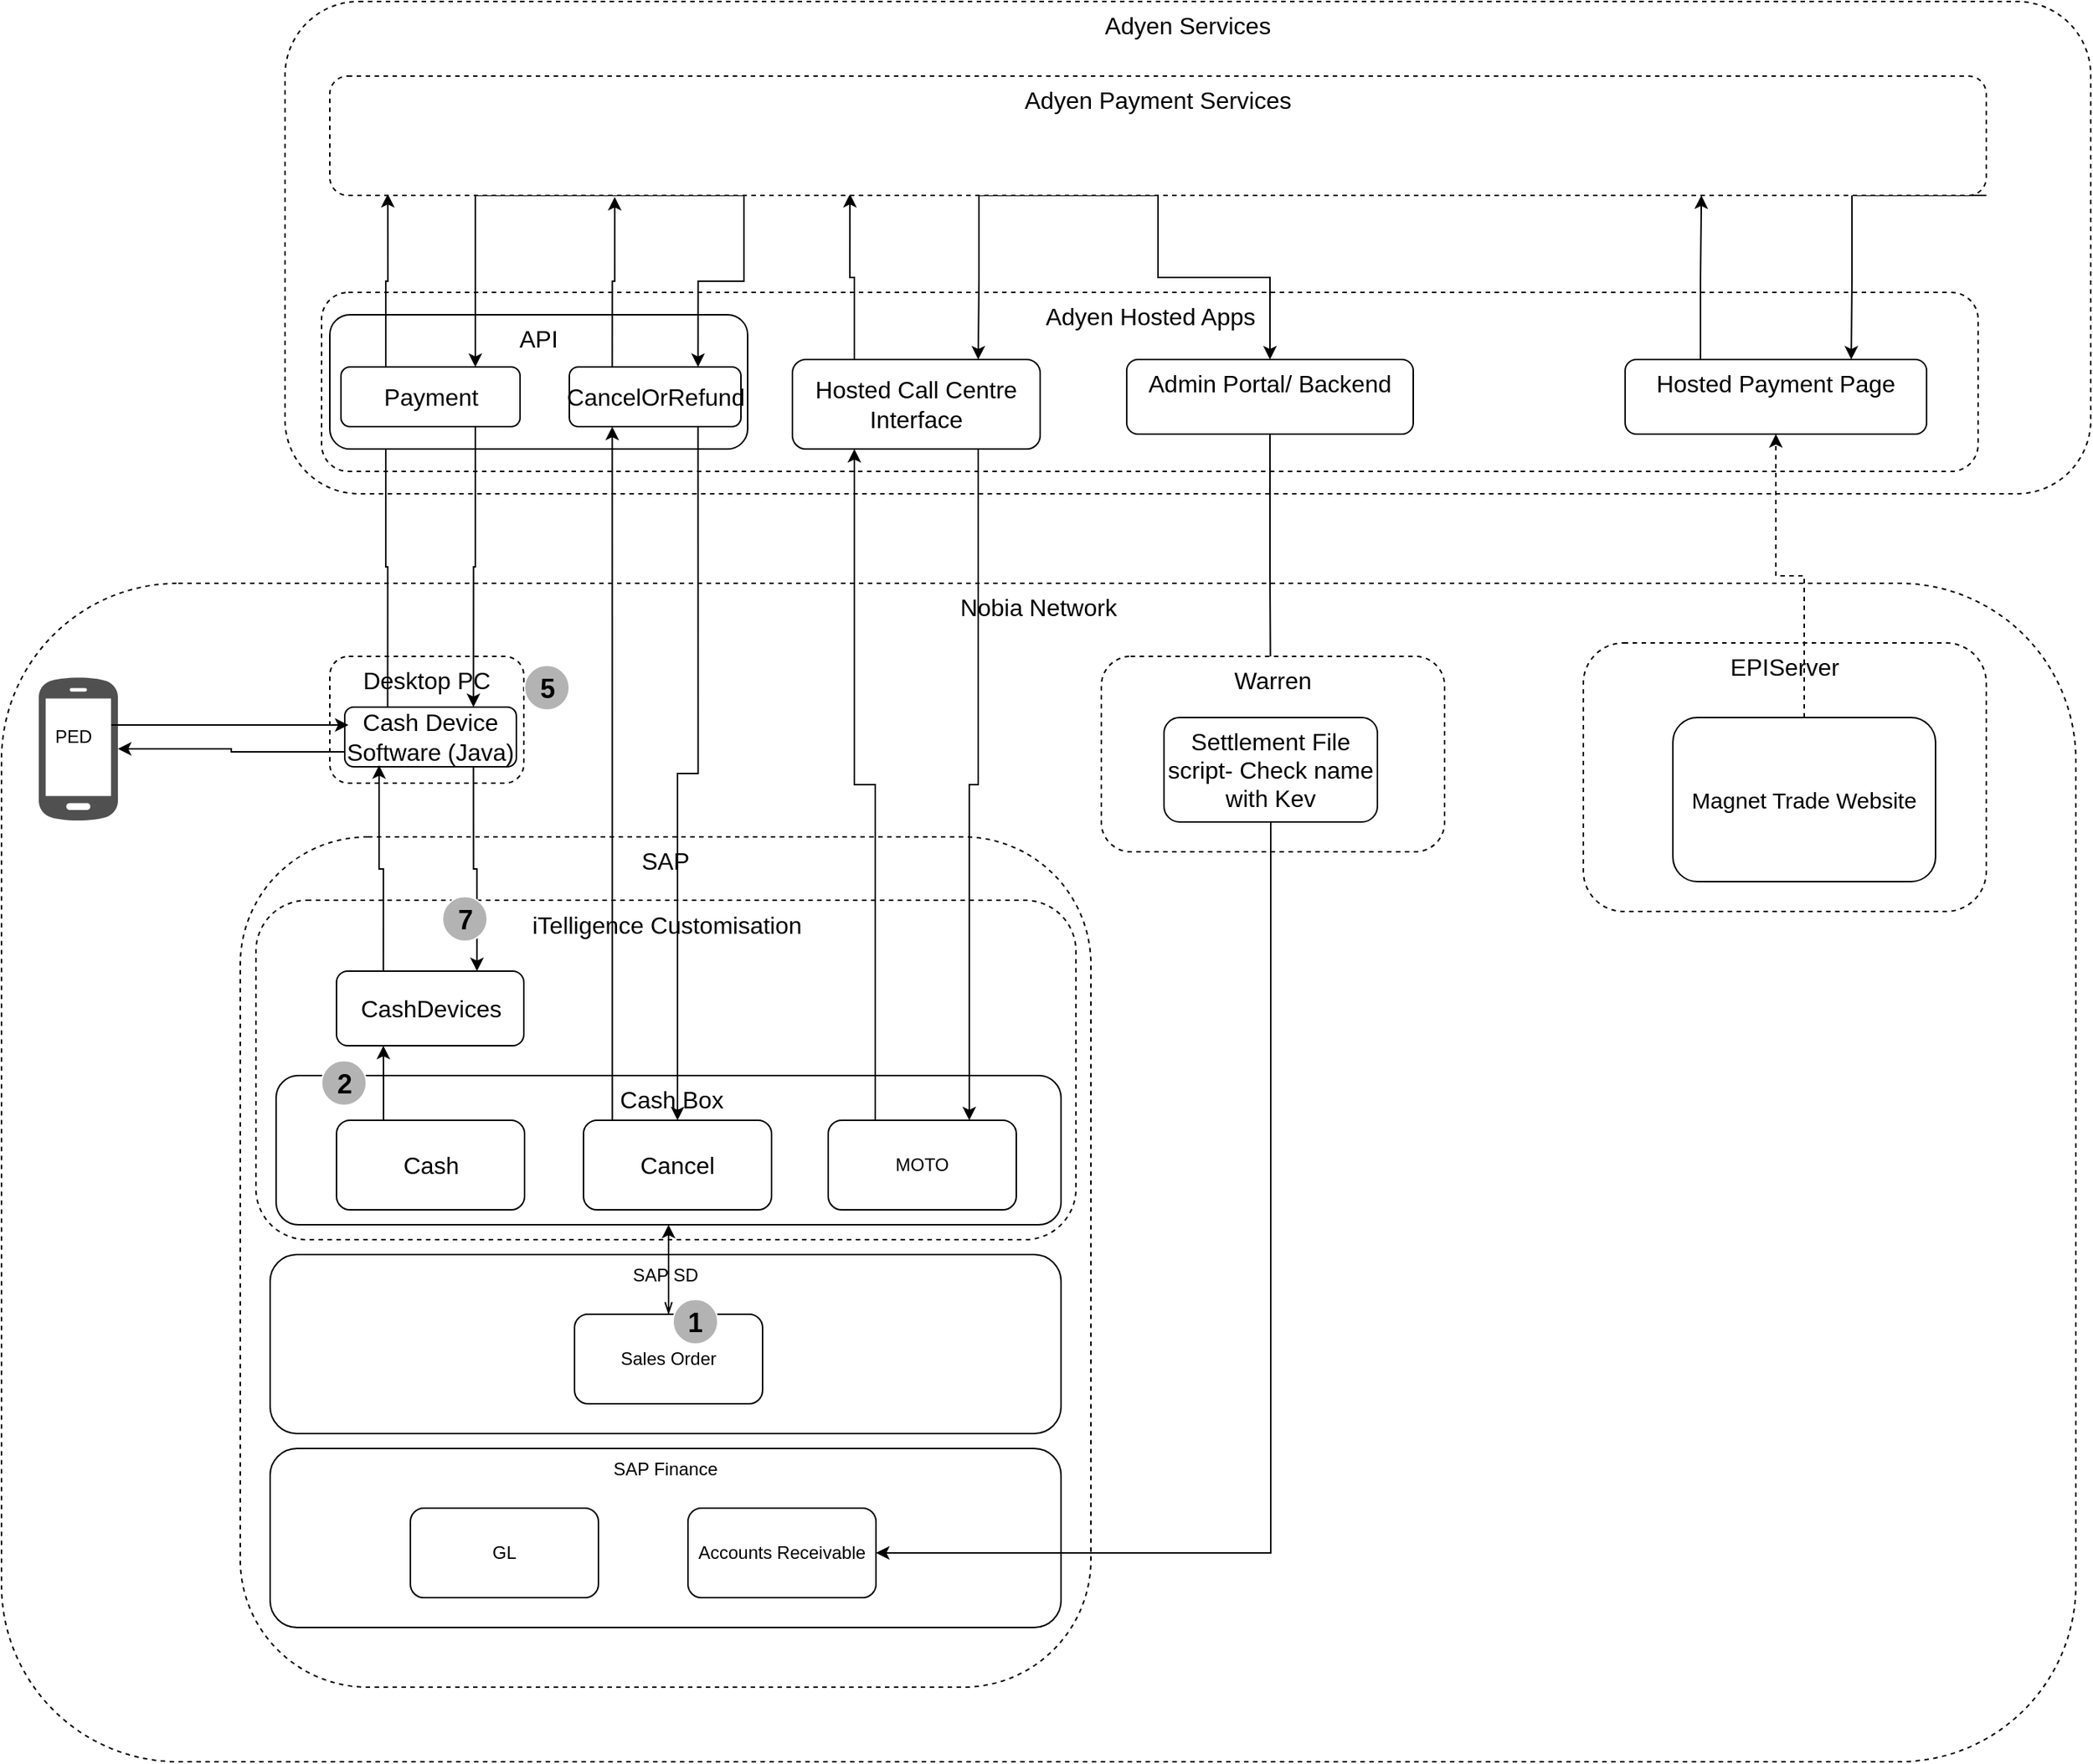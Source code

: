 <mxfile version="12.9.6" type="github" pages="6">
  <diagram id="xIO0eBuTLFJMR7J9Bv1W" name="As -Is Cash">
    <mxGraphModel dx="2249" dy="1943" grid="1" gridSize="10" guides="1" tooltips="1" connect="1" arrows="1" fold="1" page="1" pageScale="1" pageWidth="827" pageHeight="1169" math="0" shadow="0">
      <root>
        <mxCell id="0" />
        <mxCell id="1" parent="0" />
        <mxCell id="RsARZUbzpaYCgorYYchM-1" value="&lt;span style=&quot;font-size: 16px&quot;&gt;Adyen Services&lt;/span&gt;" style="rounded=1;whiteSpace=wrap;html=1;dashed=1;verticalAlign=top;" vertex="1" parent="1">
          <mxGeometry x="50" y="-360" width="1210" height="330" as="geometry" />
        </mxCell>
        <mxCell id="frtibMboyv9ZKoLcJmEE-11" value="&lt;font style=&quot;font-size: 16px&quot;&gt;Nobia Network&lt;/font&gt;" style="rounded=1;whiteSpace=wrap;html=1;dashed=1;verticalAlign=top;arcSize=15;" parent="1" vertex="1">
          <mxGeometry x="-140" y="30" width="1390" height="790" as="geometry" />
        </mxCell>
        <mxCell id="TDyOzgDBT0jTo_tiXd7O-13" value="&lt;font style=&quot;font-size: 16px&quot;&gt;SAP&lt;/font&gt;" style="rounded=1;whiteSpace=wrap;html=1;dashed=1;verticalAlign=top;" parent="1" vertex="1">
          <mxGeometry x="20" y="200" width="570" height="570" as="geometry" />
        </mxCell>
        <mxCell id="frtibMboyv9ZKoLcJmEE-14" value="&lt;span style=&quot;font-size: 16px&quot;&gt;iTelligence Customisation&lt;/span&gt;" style="rounded=1;whiteSpace=wrap;html=1;dashed=1;verticalAlign=top;" parent="1" vertex="1">
          <mxGeometry x="30.5" y="242.5" width="549.5" height="227.5" as="geometry" />
        </mxCell>
        <mxCell id="frtibMboyv9ZKoLcJmEE-6" value="&lt;span style=&quot;font-size: 16px&quot;&gt;Adyen Hosted Apps&lt;/span&gt;" style="rounded=1;whiteSpace=wrap;html=1;dashed=1;verticalAlign=top;" parent="1" vertex="1">
          <mxGeometry x="74.5" y="-165" width="1110" height="120" as="geometry" />
        </mxCell>
        <mxCell id="TDyOzgDBT0jTo_tiXd7O-4" value="" style="shadow=0;dashed=0;html=1;strokeColor=none;fillColor=#505050;labelPosition=center;verticalLabelPosition=bottom;verticalAlign=top;outlineConnect=0;align=center;shape=mxgraph.office.devices.cell_phone_android_proportional;fontColor=#858585;" parent="1" vertex="1">
          <mxGeometry x="-115" y="92" width="53" height="98" as="geometry" />
        </mxCell>
        <mxCell id="TDyOzgDBT0jTo_tiXd7O-5" value="PED" style="text;html=1;resizable=0;points=[];autosize=1;align=left;verticalAlign=top;spacingTop=-4;fontColor=#000000;" parent="1" vertex="1">
          <mxGeometry x="-106.5" y="123" width="40" height="20" as="geometry" />
        </mxCell>
        <mxCell id="clGUQOmlezsDE1Nbsah8-27" value="Adyen" style="text;html=1;resizable=0;points=[];autosize=1;align=left;verticalAlign=top;spacingTop=-4;fontColor=#000000;" vertex="1" parent="1">
          <mxGeometry x="92.5" y="120" width="50" height="10" as="geometry" />
        </mxCell>
        <mxCell id="TDyOzgDBT0jTo_tiXd7O-6" value="&lt;font style=&quot;font-size: 16px&quot;&gt;Desktop PC&lt;/font&gt;" style="rounded=1;whiteSpace=wrap;html=1;dashed=1;verticalAlign=top;" parent="1" vertex="1">
          <mxGeometry x="80" y="79" width="130" height="85" as="geometry" />
        </mxCell>
        <mxCell id="clGUQOmlezsDE1Nbsah8-26" style="edgeStyle=orthogonalEdgeStyle;rounded=0;orthogonalLoop=1;jettySize=auto;html=1;exitX=0;exitY=0.75;exitDx=0;exitDy=0;fontSize=16;" edge="1" parent="1" source="TDyOzgDBT0jTo_tiXd7O-8" target="TDyOzgDBT0jTo_tiXd7O-4">
          <mxGeometry relative="1" as="geometry" />
        </mxCell>
        <mxCell id="clGUQOmlezsDE1Nbsah8-29" style="edgeStyle=orthogonalEdgeStyle;rounded=0;orthogonalLoop=1;jettySize=auto;html=1;exitX=0.25;exitY=0;exitDx=0;exitDy=0;entryX=0.25;entryY=1;entryDx=0;entryDy=0;fontSize=16;" edge="1" parent="1" source="TDyOzgDBT0jTo_tiXd7O-8" target="clGUQOmlezsDE1Nbsah8-9">
          <mxGeometry relative="1" as="geometry" />
        </mxCell>
        <mxCell id="clGUQOmlezsDE1Nbsah8-31" style="edgeStyle=orthogonalEdgeStyle;rounded=0;orthogonalLoop=1;jettySize=auto;html=1;exitX=0.75;exitY=1;exitDx=0;exitDy=0;entryX=0.75;entryY=0;entryDx=0;entryDy=0;fontSize=16;" edge="1" parent="1" source="TDyOzgDBT0jTo_tiXd7O-8" target="frtibMboyv9ZKoLcJmEE-1">
          <mxGeometry relative="1" as="geometry" />
        </mxCell>
        <mxCell id="TDyOzgDBT0jTo_tiXd7O-8" value="Cash Device Software (Java)" style="rounded=1;whiteSpace=wrap;html=1;fontSize=16;" parent="1" vertex="1">
          <mxGeometry x="90" y="113" width="115" height="40" as="geometry" />
        </mxCell>
        <mxCell id="TDyOzgDBT0jTo_tiXd7O-9" value="" style="shape=image;html=1;verticalAlign=top;verticalLabelPosition=bottom;labelBackgroundColor=#ffffff;imageAspect=0;aspect=fixed;image=https://cdn4.iconfinder.com/data/icons/basic-ui-2-line/32/monitor-personal-computer-pc-desktop-128.png;fontColor=#545454;" parent="1" vertex="1">
          <mxGeometry x="30.5" y="43" width="62" height="62" as="geometry" />
        </mxCell>
        <mxCell id="TDyOzgDBT0jTo_tiXd7O-15" value="&amp;nbsp;Cash Box" style="rounded=1;whiteSpace=wrap;html=1;verticalAlign=top;fontSize=16;" parent="1" vertex="1">
          <mxGeometry x="44" y="360" width="526" height="100" as="geometry" />
        </mxCell>
        <mxCell id="clGUQOmlezsDE1Nbsah8-24" style="edgeStyle=orthogonalEdgeStyle;rounded=0;orthogonalLoop=1;jettySize=auto;html=1;exitX=0.25;exitY=0;exitDx=0;exitDy=0;entryX=0.25;entryY=1;entryDx=0;entryDy=0;fontSize=16;" edge="1" parent="1" source="TDyOzgDBT0jTo_tiXd7O-20" target="frtibMboyv9ZKoLcJmEE-1">
          <mxGeometry relative="1" as="geometry" />
        </mxCell>
        <mxCell id="TDyOzgDBT0jTo_tiXd7O-20" value="Cash" style="rounded=1;whiteSpace=wrap;html=1;fontSize=16;" parent="1" vertex="1">
          <mxGeometry x="84.5" y="390" width="126" height="60" as="geometry" />
        </mxCell>
        <mxCell id="clGUQOmlezsDE1Nbsah8-34" style="edgeStyle=orthogonalEdgeStyle;rounded=0;orthogonalLoop=1;jettySize=auto;html=1;exitX=0.25;exitY=0;exitDx=0;exitDy=0;entryX=0.25;entryY=1;entryDx=0;entryDy=0;fontSize=16;" edge="1" parent="1" source="TDyOzgDBT0jTo_tiXd7O-21" target="clGUQOmlezsDE1Nbsah8-8">
          <mxGeometry relative="1" as="geometry" />
        </mxCell>
        <mxCell id="TDyOzgDBT0jTo_tiXd7O-21" value="MOTO" style="rounded=1;whiteSpace=wrap;html=1;" parent="1" vertex="1">
          <mxGeometry x="414" y="390" width="126" height="60" as="geometry" />
        </mxCell>
        <mxCell id="TDyOzgDBT0jTo_tiXd7O-22" value="SAP SD" style="rounded=1;whiteSpace=wrap;html=1;verticalAlign=top;" parent="1" vertex="1">
          <mxGeometry x="40" y="480" width="530" height="120" as="geometry" />
        </mxCell>
        <mxCell id="TDyOzgDBT0jTo_tiXd7O-24" style="edgeStyle=orthogonalEdgeStyle;rounded=0;orthogonalLoop=1;jettySize=auto;html=1;exitX=0.5;exitY=0;exitDx=0;exitDy=0;startArrow=openThin;startFill=0;endArrow=classic;endFill=1;" parent="1" source="TDyOzgDBT0jTo_tiXd7O-23" target="TDyOzgDBT0jTo_tiXd7O-15" edge="1">
          <mxGeometry relative="1" as="geometry" />
        </mxCell>
        <mxCell id="TDyOzgDBT0jTo_tiXd7O-23" value="Sales Order" style="rounded=1;whiteSpace=wrap;html=1;" parent="1" vertex="1">
          <mxGeometry x="244" y="520" width="126" height="60" as="geometry" />
        </mxCell>
        <mxCell id="TDyOzgDBT0jTo_tiXd7O-10" value="&lt;b&gt;&lt;font style=&quot;font-size: 18px&quot;&gt;1&lt;/font&gt;&lt;/b&gt;" style="ellipse;whiteSpace=wrap;html=1;aspect=fixed;strokeColor=#FFFFFF;fillColor=#B3B3B3;fontSize=20;" parent="1" vertex="1">
          <mxGeometry x="310" y="510" width="30" height="30" as="geometry" />
        </mxCell>
        <mxCell id="TDyOzgDBT0jTo_tiXd7O-38" value="&lt;b&gt;&lt;font style=&quot;font-size: 18px&quot;&gt;2&lt;/font&gt;&lt;/b&gt;" style="ellipse;whiteSpace=wrap;html=1;aspect=fixed;strokeColor=#FFFFFF;fillColor=#B3B3B3;fontSize=20;" parent="1" vertex="1">
          <mxGeometry x="74.5" y="350" width="30" height="30" as="geometry" />
        </mxCell>
        <mxCell id="TDyOzgDBT0jTo_tiXd7O-41" value="&lt;b&gt;&lt;font style=&quot;font-size: 18px&quot;&gt;5&lt;/font&gt;&lt;/b&gt;" style="ellipse;whiteSpace=wrap;html=1;aspect=fixed;strokeColor=#FFFFFF;fillColor=#B3B3B3;fontSize=20;" parent="1" vertex="1">
          <mxGeometry x="210.5" y="85" width="30" height="30" as="geometry" />
        </mxCell>
        <mxCell id="TDyOzgDBT0jTo_tiXd7O-43" value="&lt;b&gt;&lt;font style=&quot;font-size: 18px&quot;&gt;7&lt;/font&gt;&lt;/b&gt;" style="ellipse;whiteSpace=wrap;html=1;aspect=fixed;strokeColor=#FFFFFF;fillColor=#B3B3B3;fontSize=20;" parent="1" vertex="1">
          <mxGeometry x="155.5" y="240" width="30" height="30" as="geometry" />
        </mxCell>
        <mxCell id="clGUQOmlezsDE1Nbsah8-25" style="edgeStyle=orthogonalEdgeStyle;rounded=0;orthogonalLoop=1;jettySize=auto;html=1;exitX=0.25;exitY=0;exitDx=0;exitDy=0;entryX=0.2;entryY=0.975;entryDx=0;entryDy=0;entryPerimeter=0;fontSize=16;" edge="1" parent="1" source="frtibMboyv9ZKoLcJmEE-1" target="TDyOzgDBT0jTo_tiXd7O-8">
          <mxGeometry relative="1" as="geometry" />
        </mxCell>
        <mxCell id="frtibMboyv9ZKoLcJmEE-1" value="CashDevices" style="rounded=1;whiteSpace=wrap;html=1;fontSize=16;" parent="1" vertex="1">
          <mxGeometry x="84.5" y="290" width="125.5" height="50" as="geometry" />
        </mxCell>
        <mxCell id="frtibMboyv9ZKoLcJmEE-4" value="&lt;font style=&quot;font-size: 16px&quot;&gt;EPIServer&lt;/font&gt;" style="rounded=1;whiteSpace=wrap;html=1;dashed=1;verticalAlign=top;" parent="1" vertex="1">
          <mxGeometry x="920" y="70" width="270" height="180" as="geometry" />
        </mxCell>
        <mxCell id="clGUQOmlezsDE1Nbsah8-37" style="edgeStyle=orthogonalEdgeStyle;rounded=0;orthogonalLoop=1;jettySize=auto;html=1;exitX=0.25;exitY=0;exitDx=0;exitDy=0;entryX=0.828;entryY=1;entryDx=0;entryDy=0;entryPerimeter=0;fontSize=16;" edge="1" parent="1" source="frtibMboyv9ZKoLcJmEE-5" target="clGUQOmlezsDE1Nbsah8-36">
          <mxGeometry relative="1" as="geometry" />
        </mxCell>
        <mxCell id="frtibMboyv9ZKoLcJmEE-5" value="&lt;span style=&quot;font-size: 16px&quot;&gt;Hosted Payment Page&lt;/span&gt;" style="rounded=1;whiteSpace=wrap;html=1;verticalAlign=top;" parent="1" vertex="1">
          <mxGeometry x="948" y="-120" width="202" height="50" as="geometry" />
        </mxCell>
        <mxCell id="clGUQOmlezsDE1Nbsah8-1" style="edgeStyle=orthogonalEdgeStyle;rounded=0;orthogonalLoop=1;jettySize=auto;html=1;exitX=0.5;exitY=1;exitDx=0;exitDy=0;" edge="1" parent="1" source="frtibMboyv9ZKoLcJmEE-9" target="frtibMboyv9ZKoLcJmEE-19">
          <mxGeometry relative="1" as="geometry" />
        </mxCell>
        <mxCell id="frtibMboyv9ZKoLcJmEE-9" value="&lt;span style=&quot;font-size: 16px&quot;&gt;Admin Portal/ Backend&lt;/span&gt;" style="rounded=1;whiteSpace=wrap;html=1;verticalAlign=top;" parent="1" vertex="1">
          <mxGeometry x="614" y="-120" width="192" height="50" as="geometry" />
        </mxCell>
        <mxCell id="clGUQOmlezsDE1Nbsah8-3" style="edgeStyle=orthogonalEdgeStyle;rounded=0;orthogonalLoop=1;jettySize=auto;html=1;exitX=0.5;exitY=0;exitDx=0;exitDy=0;dashed=1;" edge="1" parent="1" source="frtibMboyv9ZKoLcJmEE-12" target="frtibMboyv9ZKoLcJmEE-5">
          <mxGeometry relative="1" as="geometry" />
        </mxCell>
        <mxCell id="frtibMboyv9ZKoLcJmEE-12" value="&lt;font style=&quot;font-size: 15px&quot;&gt;Magnet Trade Website&lt;/font&gt;" style="rounded=1;whiteSpace=wrap;html=1;" parent="1" vertex="1">
          <mxGeometry x="980" y="120" width="176" height="110" as="geometry" />
        </mxCell>
        <mxCell id="frtibMboyv9ZKoLcJmEE-15" value="SAP Finance" style="rounded=1;whiteSpace=wrap;html=1;verticalAlign=top;" parent="1" vertex="1">
          <mxGeometry x="40" y="610" width="530" height="120" as="geometry" />
        </mxCell>
        <mxCell id="frtibMboyv9ZKoLcJmEE-16" value="GL" style="rounded=1;whiteSpace=wrap;html=1;" parent="1" vertex="1">
          <mxGeometry x="134" y="650" width="126" height="60" as="geometry" />
        </mxCell>
        <mxCell id="frtibMboyv9ZKoLcJmEE-17" value="Accounts Receivable" style="rounded=1;whiteSpace=wrap;html=1;" parent="1" vertex="1">
          <mxGeometry x="320" y="650" width="126" height="60" as="geometry" />
        </mxCell>
        <mxCell id="frtibMboyv9ZKoLcJmEE-18" value="&lt;font style=&quot;font-size: 16px&quot;&gt;Warren&lt;/font&gt;" style="rounded=1;whiteSpace=wrap;html=1;dashed=1;verticalAlign=top;" parent="1" vertex="1">
          <mxGeometry x="597" y="79" width="230" height="131" as="geometry" />
        </mxCell>
        <mxCell id="clGUQOmlezsDE1Nbsah8-2" style="edgeStyle=orthogonalEdgeStyle;rounded=0;orthogonalLoop=1;jettySize=auto;html=1;exitX=0.5;exitY=1;exitDx=0;exitDy=0;entryX=1;entryY=0.5;entryDx=0;entryDy=0;" edge="1" parent="1" source="frtibMboyv9ZKoLcJmEE-19" target="frtibMboyv9ZKoLcJmEE-17">
          <mxGeometry relative="1" as="geometry" />
        </mxCell>
        <mxCell id="frtibMboyv9ZKoLcJmEE-19" value="Settlement File script- Check name with Kev" style="rounded=1;whiteSpace=wrap;html=1;fontSize=16;" parent="1" vertex="1">
          <mxGeometry x="639" y="120" width="143" height="70" as="geometry" />
        </mxCell>
        <mxCell id="clGUQOmlezsDE1Nbsah8-7" value="&lt;span style=&quot;font-size: 16px&quot;&gt;API&lt;/span&gt;" style="rounded=1;whiteSpace=wrap;html=1;verticalAlign=top;" vertex="1" parent="1">
          <mxGeometry x="80" y="-150" width="280" height="90" as="geometry" />
        </mxCell>
        <mxCell id="clGUQOmlezsDE1Nbsah8-35" style="edgeStyle=orthogonalEdgeStyle;rounded=0;orthogonalLoop=1;jettySize=auto;html=1;exitX=0.75;exitY=1;exitDx=0;exitDy=0;entryX=0.75;entryY=0;entryDx=0;entryDy=0;fontSize=16;" edge="1" parent="1" source="clGUQOmlezsDE1Nbsah8-8" target="TDyOzgDBT0jTo_tiXd7O-21">
          <mxGeometry relative="1" as="geometry" />
        </mxCell>
        <mxCell id="clGUQOmlezsDE1Nbsah8-40" style="edgeStyle=orthogonalEdgeStyle;rounded=0;orthogonalLoop=1;jettySize=auto;html=1;exitX=0.25;exitY=0;exitDx=0;exitDy=0;entryX=0.314;entryY=0.988;entryDx=0;entryDy=0;entryPerimeter=0;fontSize=16;" edge="1" parent="1" source="clGUQOmlezsDE1Nbsah8-8" target="clGUQOmlezsDE1Nbsah8-36">
          <mxGeometry relative="1" as="geometry" />
        </mxCell>
        <mxCell id="clGUQOmlezsDE1Nbsah8-8" value="&lt;font style=&quot;font-size: 16px&quot;&gt;Hosted Call Centre Interface&lt;/font&gt;" style="rounded=1;whiteSpace=wrap;html=1;" vertex="1" parent="1">
          <mxGeometry x="390" y="-120" width="166" height="60" as="geometry" />
        </mxCell>
        <mxCell id="clGUQOmlezsDE1Nbsah8-30" style="edgeStyle=orthogonalEdgeStyle;rounded=0;orthogonalLoop=1;jettySize=auto;html=1;exitX=0.75;exitY=1;exitDx=0;exitDy=0;entryX=0.75;entryY=0;entryDx=0;entryDy=0;fontSize=16;" edge="1" parent="1" source="clGUQOmlezsDE1Nbsah8-9" target="TDyOzgDBT0jTo_tiXd7O-8">
          <mxGeometry relative="1" as="geometry" />
        </mxCell>
        <mxCell id="clGUQOmlezsDE1Nbsah8-44" style="edgeStyle=orthogonalEdgeStyle;rounded=0;orthogonalLoop=1;jettySize=auto;html=1;exitX=0.25;exitY=0;exitDx=0;exitDy=0;entryX=0.035;entryY=0.988;entryDx=0;entryDy=0;entryPerimeter=0;fontSize=16;" edge="1" parent="1" source="clGUQOmlezsDE1Nbsah8-9" target="clGUQOmlezsDE1Nbsah8-36">
          <mxGeometry relative="1" as="geometry" />
        </mxCell>
        <mxCell id="clGUQOmlezsDE1Nbsah8-9" value="&lt;font style=&quot;font-size: 16px&quot;&gt;Payment&lt;/font&gt;" style="rounded=1;whiteSpace=wrap;html=1;" vertex="1" parent="1">
          <mxGeometry x="87.5" y="-115" width="120" height="40" as="geometry" />
        </mxCell>
        <mxCell id="clGUQOmlezsDE1Nbsah8-33" style="edgeStyle=orthogonalEdgeStyle;rounded=0;orthogonalLoop=1;jettySize=auto;html=1;exitX=0.75;exitY=1;exitDx=0;exitDy=0;fontSize=16;" edge="1" parent="1" source="clGUQOmlezsDE1Nbsah8-10" target="clGUQOmlezsDE1Nbsah8-11">
          <mxGeometry relative="1" as="geometry" />
        </mxCell>
        <mxCell id="clGUQOmlezsDE1Nbsah8-42" style="edgeStyle=orthogonalEdgeStyle;rounded=0;orthogonalLoop=1;jettySize=auto;html=1;exitX=0.25;exitY=0;exitDx=0;exitDy=0;entryX=0.172;entryY=1.013;entryDx=0;entryDy=0;entryPerimeter=0;fontSize=16;" edge="1" parent="1" source="clGUQOmlezsDE1Nbsah8-10" target="clGUQOmlezsDE1Nbsah8-36">
          <mxGeometry relative="1" as="geometry" />
        </mxCell>
        <mxCell id="clGUQOmlezsDE1Nbsah8-10" value="&lt;span style=&quot;font-size: 16px&quot;&gt;CancelOrRefund&lt;/span&gt;" style="rounded=1;whiteSpace=wrap;html=1;" vertex="1" parent="1">
          <mxGeometry x="240.5" y="-115" width="115" height="40" as="geometry" />
        </mxCell>
        <mxCell id="clGUQOmlezsDE1Nbsah8-32" style="edgeStyle=orthogonalEdgeStyle;rounded=0;orthogonalLoop=1;jettySize=auto;html=1;exitX=0.5;exitY=0;exitDx=0;exitDy=0;entryX=0.25;entryY=1;entryDx=0;entryDy=0;fontSize=16;" edge="1" parent="1" source="clGUQOmlezsDE1Nbsah8-11" target="clGUQOmlezsDE1Nbsah8-10">
          <mxGeometry relative="1" as="geometry">
            <Array as="points">
              <mxPoint x="269" y="390" />
            </Array>
          </mxGeometry>
        </mxCell>
        <mxCell id="clGUQOmlezsDE1Nbsah8-11" value="Cancel" style="rounded=1;whiteSpace=wrap;html=1;fontSize=16;" vertex="1" parent="1">
          <mxGeometry x="250" y="390" width="126" height="60" as="geometry" />
        </mxCell>
        <mxCell id="clGUQOmlezsDE1Nbsah8-28" value="" style="edgeStyle=orthogonalEdgeStyle;rounded=0;orthogonalLoop=1;jettySize=auto;html=1;fontSize=16;" edge="1" parent="1" source="TDyOzgDBT0jTo_tiXd7O-5" target="clGUQOmlezsDE1Nbsah8-27">
          <mxGeometry relative="1" as="geometry">
            <Array as="points">
              <mxPoint x="-20" y="125" />
              <mxPoint x="-20" y="125" />
            </Array>
          </mxGeometry>
        </mxCell>
        <mxCell id="clGUQOmlezsDE1Nbsah8-38" style="edgeStyle=orthogonalEdgeStyle;rounded=0;orthogonalLoop=1;jettySize=auto;html=1;exitX=1;exitY=1;exitDx=0;exitDy=0;entryX=0.75;entryY=0;entryDx=0;entryDy=0;fontSize=16;" edge="1" parent="1" source="clGUQOmlezsDE1Nbsah8-36" target="frtibMboyv9ZKoLcJmEE-5">
          <mxGeometry relative="1" as="geometry">
            <Array as="points">
              <mxPoint x="1100" y="-230" />
              <mxPoint x="1100" y="-175" />
            </Array>
          </mxGeometry>
        </mxCell>
        <mxCell id="clGUQOmlezsDE1Nbsah8-39" style="edgeStyle=orthogonalEdgeStyle;rounded=0;orthogonalLoop=1;jettySize=auto;html=1;exitX=0.5;exitY=1;exitDx=0;exitDy=0;fontSize=16;" edge="1" parent="1" source="clGUQOmlezsDE1Nbsah8-36" target="frtibMboyv9ZKoLcJmEE-9">
          <mxGeometry relative="1" as="geometry" />
        </mxCell>
        <mxCell id="clGUQOmlezsDE1Nbsah8-41" style="edgeStyle=orthogonalEdgeStyle;rounded=0;orthogonalLoop=1;jettySize=auto;html=1;exitX=0.5;exitY=1;exitDx=0;exitDy=0;entryX=0.75;entryY=0;entryDx=0;entryDy=0;fontSize=16;" edge="1" parent="1" source="clGUQOmlezsDE1Nbsah8-36" target="clGUQOmlezsDE1Nbsah8-8">
          <mxGeometry relative="1" as="geometry">
            <Array as="points">
              <mxPoint x="515" y="-230" />
              <mxPoint x="515" y="-175" />
            </Array>
          </mxGeometry>
        </mxCell>
        <mxCell id="clGUQOmlezsDE1Nbsah8-43" style="edgeStyle=orthogonalEdgeStyle;rounded=0;orthogonalLoop=1;jettySize=auto;html=1;exitX=0.25;exitY=1;exitDx=0;exitDy=0;entryX=0.75;entryY=0;entryDx=0;entryDy=0;fontSize=16;" edge="1" parent="1" source="clGUQOmlezsDE1Nbsah8-36" target="clGUQOmlezsDE1Nbsah8-10">
          <mxGeometry relative="1" as="geometry" />
        </mxCell>
        <mxCell id="clGUQOmlezsDE1Nbsah8-45" style="edgeStyle=orthogonalEdgeStyle;rounded=0;orthogonalLoop=1;jettySize=auto;html=1;exitX=0.25;exitY=1;exitDx=0;exitDy=0;entryX=0.75;entryY=0;entryDx=0;entryDy=0;fontSize=16;" edge="1" parent="1" source="clGUQOmlezsDE1Nbsah8-36" target="clGUQOmlezsDE1Nbsah8-9">
          <mxGeometry relative="1" as="geometry">
            <Array as="points">
              <mxPoint x="178" y="-230" />
            </Array>
          </mxGeometry>
        </mxCell>
        <mxCell id="clGUQOmlezsDE1Nbsah8-36" value="&lt;span style=&quot;font-size: 16px&quot;&gt;Adyen Payment Services&lt;/span&gt;" style="rounded=1;whiteSpace=wrap;html=1;dashed=1;verticalAlign=top;" vertex="1" parent="1">
          <mxGeometry x="80" y="-310" width="1110" height="80" as="geometry" />
        </mxCell>
      </root>
    </mxGraphModel>
  </diagram>
  <diagram name="As-Is Moto" id="Q48hwFeHaKPCLVD3g06s">
    
    <mxGraphModel dx="2036" dy="1798" grid="1" gridSize="10" guides="1" tooltips="1" connect="1" arrows="1" fold="1" page="1" pageScale="1" pageWidth="827" pageHeight="1169" math="0" shadow="0">
      
      <root>
        
        <mxCell id="7id4nvvQ8fC_rQ_MZ3YC-0" />
        
        <mxCell id="7id4nvvQ8fC_rQ_MZ3YC-1" parent="7id4nvvQ8fC_rQ_MZ3YC-0" />
        
        <mxCell id="7id4nvvQ8fC_rQ_MZ3YC-2" style="edgeStyle=orthogonalEdgeStyle;rounded=0;orthogonalLoop=1;jettySize=auto;html=1;entryX=0.07;entryY=0.4;entryDx=0;entryDy=0;entryPerimeter=0;startArrow=none;startFill=0;endArrow=classic;endFill=1;" parent="7id4nvvQ8fC_rQ_MZ3YC-1" source="7id4nvvQ8fC_rQ_MZ3YC-3" target="7id4nvvQ8fC_rQ_MZ3YC-10" edge="1">
          
          <mxGeometry relative="1" as="geometry" />
          
        </mxCell>
        
        <mxCell id="7id4nvvQ8fC_rQ_MZ3YC-3" value="" style="shadow=0;dashed=0;html=1;strokeColor=none;fillColor=#505050;labelPosition=center;verticalLabelPosition=bottom;verticalAlign=top;outlineConnect=0;align=center;shape=mxgraph.office.devices.cell_phone_android_proportional;fontColor=#858585;" parent="7id4nvvQ8fC_rQ_MZ3YC-1" vertex="1">
          
          <mxGeometry x="63" y="18" width="44" height="82" as="geometry" />
          
        </mxCell>
        
        <mxCell id="7id4nvvQ8fC_rQ_MZ3YC-4" value="Adyen" style="text;html=1;resizable=0;points=[];autosize=1;align=left;verticalAlign=top;spacingTop=-4;fontColor=#000000;" parent="7id4nvvQ8fC_rQ_MZ3YC-1" vertex="1">
          
          <mxGeometry x="64.5" y="43.5" width="50" height="10" as="geometry" />
          
        </mxCell>
        
        <mxCell id="7id4nvvQ8fC_rQ_MZ3YC-5" value="&lt;font style=&quot;font-size: 16px&quot;&gt;Desktop PC&lt;/font&gt;" style="rounded=1;whiteSpace=wrap;html=1;dashed=1;verticalAlign=top;" parent="7id4nvvQ8fC_rQ_MZ3YC-1" vertex="1">
          
          <mxGeometry x="20" y="130" width="130" height="85" as="geometry" />
          
        </mxCell>
        
        <mxCell id="7id4nvvQ8fC_rQ_MZ3YC-6" style="edgeStyle=orthogonalEdgeStyle;rounded=0;html=1;exitX=0.5;exitY=0;exitDx=0;exitDy=0;jettySize=auto;orthogonalLoop=1;fontColor=#545454;endArrow=classic;endFill=1;startArrow=none;startFill=0;" parent="7id4nvvQ8fC_rQ_MZ3YC-1" edge="1">
          
          <mxGeometry relative="1" as="geometry">
            
            <mxPoint x="69" y="163" as="sourcePoint" />
            
            <mxPoint x="69" y="100" as="targetPoint" />
            
          </mxGeometry>
          
        </mxCell>
        
        <mxCell id="7id4nvvQ8fC_rQ_MZ3YC-7" value="Java App" style="rounded=1;whiteSpace=wrap;html=1;" parent="7id4nvvQ8fC_rQ_MZ3YC-1" vertex="1">
          
          <mxGeometry x="45" y="162.5" width="80" height="40" as="geometry" />
          
        </mxCell>
        
        <mxCell id="7id4nvvQ8fC_rQ_MZ3YC-8" value="" style="shape=image;html=1;verticalAlign=top;verticalLabelPosition=bottom;labelBackgroundColor=#ffffff;imageAspect=0;aspect=fixed;image=https://cdn4.iconfinder.com/data/icons/basic-ui-2-line/32/monitor-personal-computer-pc-desktop-128.png;fontColor=#545454;" parent="7id4nvvQ8fC_rQ_MZ3YC-1" vertex="1">
          
          <mxGeometry x="-3.5" y="113" width="47" height="47" as="geometry" />
          
        </mxCell>
        
        <mxCell id="7id4nvvQ8fC_rQ_MZ3YC-9" style="edgeStyle=orthogonalEdgeStyle;rounded=0;orthogonalLoop=1;jettySize=auto;html=1;exitX=0.16;exitY=0.55;exitDx=0;exitDy=0;exitPerimeter=0;startArrow=none;startFill=0;endArrow=classic;endFill=1;" parent="7id4nvvQ8fC_rQ_MZ3YC-1" source="7id4nvvQ8fC_rQ_MZ3YC-10" edge="1">
          
          <mxGeometry relative="1" as="geometry">
            
            <mxPoint x="110" y="85" as="targetPoint" />
            
          </mxGeometry>
          
        </mxCell>
        
        <mxCell id="7id4nvvQ8fC_rQ_MZ3YC-10" value="Adyen Payment Services" style="ellipse;shape=cloud;whiteSpace=wrap;html=1;" parent="7id4nvvQ8fC_rQ_MZ3YC-1" vertex="1">
          
          <mxGeometry x="241" y="-9" width="313" height="170" as="geometry" />
          
        </mxCell>
        
        <mxCell id="7id4nvvQ8fC_rQ_MZ3YC-11" value="&lt;font style=&quot;font-size: 16px&quot;&gt;SAP&lt;/font&gt;" style="rounded=1;whiteSpace=wrap;html=1;dashed=1;verticalAlign=top;" parent="7id4nvvQ8fC_rQ_MZ3YC-1" vertex="1">
          
          <mxGeometry x="20" y="280" width="520" height="370" as="geometry" />
          
        </mxCell>
        
        <mxCell id="7id4nvvQ8fC_rQ_MZ3YC-12" value="itelligence Cash Device Software" style="rounded=1;whiteSpace=wrap;html=1;verticalAlign=top;" parent="7id4nvvQ8fC_rQ_MZ3YC-1" vertex="1">
          
          <mxGeometry x="44" y="320" width="466" height="140" as="geometry" />
          
        </mxCell>
        
        <mxCell id="7id4nvvQ8fC_rQ_MZ3YC-13" style="edgeStyle=orthogonalEdgeStyle;rounded=0;orthogonalLoop=1;jettySize=auto;html=1;exitX=0.15;exitY=-0.031;exitDx=0;exitDy=0;startArrow=openThin;startFill=0;endArrow=classic;endFill=1;exitPerimeter=0;entryX=0.25;entryY=1;entryDx=0;entryDy=0;" parent="7id4nvvQ8fC_rQ_MZ3YC-1" source="7id4nvvQ8fC_rQ_MZ3YC-14" target="7id4nvvQ8fC_rQ_MZ3YC-7" edge="1">
          
          <mxGeometry relative="1" as="geometry">
            
            <Array as="points">
              
              <mxPoint x="108" y="365" />
              
              <mxPoint x="110" y="365" />
              
              <mxPoint x="110" y="250" />
              
              <mxPoint x="65" y="250" />
              
            </Array>
            
          </mxGeometry>
          
        </mxCell>
        
        <mxCell id="7id4nvvQ8fC_rQ_MZ3YC-14" value="Cash" style="rounded=1;whiteSpace=wrap;html=1;" parent="7id4nvvQ8fC_rQ_MZ3YC-1" vertex="1">
          
          <mxGeometry x="89.5" y="365" width="126" height="60" as="geometry" />
          
        </mxCell>
        
        <mxCell id="7id4nvvQ8fC_rQ_MZ3YC-15" style="edgeStyle=orthogonalEdgeStyle;rounded=0;orthogonalLoop=1;jettySize=auto;html=1;exitX=0.5;exitY=0;exitDx=0;exitDy=0;entryX=0.55;entryY=0.95;entryDx=0;entryDy=0;entryPerimeter=0;startArrow=none;startFill=0;endArrow=classic;endFill=1;" parent="7id4nvvQ8fC_rQ_MZ3YC-1" edge="1">
          
          <mxGeometry relative="1" as="geometry">
            
            <mxPoint x="383" y="360" as="sourcePoint" />
            
            <mxPoint x="383" y="153" as="targetPoint" />
            
          </mxGeometry>
          
        </mxCell>
        
        <mxCell id="7id4nvvQ8fC_rQ_MZ3YC-16" value="MOTO" style="rounded=1;whiteSpace=wrap;html=1;" parent="7id4nvvQ8fC_rQ_MZ3YC-1" vertex="1">
          
          <mxGeometry x="350" y="360" width="126" height="60" as="geometry" />
          
        </mxCell>
        
        <mxCell id="7id4nvvQ8fC_rQ_MZ3YC-17" value="Core SAP" style="rounded=1;whiteSpace=wrap;html=1;verticalAlign=top;" parent="7id4nvvQ8fC_rQ_MZ3YC-1" vertex="1">
          
          <mxGeometry x="40" y="480" width="470" height="120" as="geometry" />
          
        </mxCell>
        
        <mxCell id="7id4nvvQ8fC_rQ_MZ3YC-18" style="edgeStyle=orthogonalEdgeStyle;rounded=0;orthogonalLoop=1;jettySize=auto;html=1;exitX=0.5;exitY=0;exitDx=0;exitDy=0;startArrow=openThin;startFill=0;endArrow=classic;endFill=1;" parent="7id4nvvQ8fC_rQ_MZ3YC-1" source="7id4nvvQ8fC_rQ_MZ3YC-19" target="7id4nvvQ8fC_rQ_MZ3YC-12" edge="1">
          
          <mxGeometry relative="1" as="geometry" />
          
        </mxCell>
        
        <mxCell id="7id4nvvQ8fC_rQ_MZ3YC-19" value="Sales Order" style="rounded=1;whiteSpace=wrap;html=1;" parent="7id4nvvQ8fC_rQ_MZ3YC-1" vertex="1">
          
          <mxGeometry x="212" y="520" width="126" height="60" as="geometry" />
          
        </mxCell>
        
        <mxCell id="7id4nvvQ8fC_rQ_MZ3YC-20" value="&lt;b&gt;&lt;font style=&quot;font-size: 18px&quot;&gt;1&lt;/font&gt;&lt;/b&gt;" style="ellipse;whiteSpace=wrap;html=1;aspect=fixed;strokeColor=#FFFFFF;fillColor=#B3B3B3;fontSize=20;" parent="7id4nvvQ8fC_rQ_MZ3YC-1" vertex="1">
          
          <mxGeometry x="310" y="510" width="30" height="30" as="geometry" />
          
        </mxCell>
        
        <mxCell id="7id4nvvQ8fC_rQ_MZ3YC-21" style="edgeStyle=orthogonalEdgeStyle;rounded=0;orthogonalLoop=1;jettySize=auto;html=1;entryX=0.5;entryY=0;entryDx=0;entryDy=0;startArrow=none;startFill=0;endArrow=classic;endFill=1;" parent="7id4nvvQ8fC_rQ_MZ3YC-1" edge="1">
          
          <mxGeometry relative="1" as="geometry">
            
            <mxPoint x="96" y="100" as="sourcePoint" />
            
            <mxPoint x="96" y="163" as="targetPoint" />
            
          </mxGeometry>
          
        </mxCell>
        
        <mxCell id="7id4nvvQ8fC_rQ_MZ3YC-22" style="edgeStyle=orthogonalEdgeStyle;rounded=0;orthogonalLoop=1;jettySize=auto;html=1;exitX=0.75;exitY=1;exitDx=0;exitDy=0;startArrow=none;startFill=0;endArrow=classic;endFill=1;" parent="7id4nvvQ8fC_rQ_MZ3YC-1" source="7id4nvvQ8fC_rQ_MZ3YC-7" target="7id4nvvQ8fC_rQ_MZ3YC-14" edge="1">
          
          <mxGeometry relative="1" as="geometry">
            
            <Array as="points">
              
              <mxPoint x="105" y="240" />
              
              <mxPoint x="153" y="240" />
              
            </Array>
            
          </mxGeometry>
          
        </mxCell>
        
        <mxCell id="7id4nvvQ8fC_rQ_MZ3YC-23" style="edgeStyle=orthogonalEdgeStyle;rounded=0;orthogonalLoop=1;jettySize=auto;html=1;exitX=0.55;exitY=0.95;exitDx=0;exitDy=0;exitPerimeter=0;startArrow=none;startFill=0;endArrow=classic;endFill=1;" parent="7id4nvvQ8fC_rQ_MZ3YC-1" edge="1">
          
          <mxGeometry relative="1" as="geometry">
            
            <mxPoint x="436" y="153" as="sourcePoint" />
            
            <mxPoint x="436" y="360" as="targetPoint" />
            
          </mxGeometry>
          
        </mxCell>
        
        <mxCell id="7id4nvvQ8fC_rQ_MZ3YC-24" value="&lt;b&gt;&lt;font style=&quot;font-size: 18px&quot;&gt;2&lt;/font&gt;&lt;/b&gt;" style="ellipse;whiteSpace=wrap;html=1;aspect=fixed;strokeColor=#FFFFFF;fillColor=#B3B3B3;fontSize=20;" parent="7id4nvvQ8fC_rQ_MZ3YC-1" vertex="1">
          
          <mxGeometry x="338" y="350" width="30" height="30" as="geometry" />
          
        </mxCell>
        
        <mxCell id="7id4nvvQ8fC_rQ_MZ3YC-25" value="&lt;b&gt;&lt;font style=&quot;font-size: 18px&quot;&gt;3&lt;/font&gt;&lt;/b&gt;" style="ellipse;whiteSpace=wrap;html=1;aspect=fixed;strokeColor=#FFFFFF;fillColor=#B3B3B3;fontSize=20;" parent="7id4nvvQ8fC_rQ_MZ3YC-1" vertex="1">
          
          <mxGeometry x="350" y="172.5" width="30" height="30" as="geometry" />
          
        </mxCell>
        
        <mxCell id="7id4nvvQ8fC_rQ_MZ3YC-26" value="&lt;b&gt;&lt;font style=&quot;font-size: 18px&quot;&gt;4&lt;/font&gt;&lt;/b&gt;" style="ellipse;whiteSpace=wrap;html=1;aspect=fixed;strokeColor=#FFFFFF;fillColor=#B3B3B3;fontSize=20;" parent="7id4nvvQ8fC_rQ_MZ3YC-1" vertex="1">
          
          <mxGeometry x="450" y="172.5" width="30" height="30" as="geometry" />
          
        </mxCell>
        
      </root>
      
    </mxGraphModel>
    
  </diagram>
  <diagram name="Option 1- Cash" id="xOFfAIpsOozWni8xvBJG">
    
    <mxGraphModel dx="1449" dy="1798" grid="1" gridSize="10" guides="1" tooltips="1" connect="1" arrows="1" fold="1" page="1" pageScale="1" pageWidth="827" pageHeight="1169" math="0" shadow="0">
      
      <root>
        
        <mxCell id="Wl4bnLOY16EAsJsb458f-0" />
        
        <mxCell id="Wl4bnLOY16EAsJsb458f-1" parent="Wl4bnLOY16EAsJsb458f-0" />
        
        <mxCell id="Wl4bnLOY16EAsJsb458f-2" style="edgeStyle=orthogonalEdgeStyle;rounded=0;orthogonalLoop=1;jettySize=auto;html=1;entryX=0.07;entryY=0.4;entryDx=0;entryDy=0;entryPerimeter=0;startArrow=none;startFill=0;endArrow=classic;endFill=1;" parent="Wl4bnLOY16EAsJsb458f-1" source="Wl4bnLOY16EAsJsb458f-3" target="Wl4bnLOY16EAsJsb458f-10" edge="1">
          
          <mxGeometry relative="1" as="geometry" />
          
        </mxCell>
        
        <mxCell id="Wl4bnLOY16EAsJsb458f-3" value="" style="shadow=0;dashed=0;html=1;strokeColor=none;fillColor=#505050;labelPosition=center;verticalLabelPosition=bottom;verticalAlign=top;outlineConnect=0;align=center;shape=mxgraph.office.devices.cell_phone_android_proportional;fontColor=#858585;" parent="Wl4bnLOY16EAsJsb458f-1" vertex="1">
          
          <mxGeometry x="63" y="18" width="44" height="82" as="geometry" />
          
        </mxCell>
        
        <mxCell id="Wl4bnLOY16EAsJsb458f-4" value="Adyen" style="text;html=1;resizable=0;points=[];autosize=1;align=left;verticalAlign=top;spacingTop=-4;fontColor=#000000;" parent="Wl4bnLOY16EAsJsb458f-1" vertex="1">
          
          <mxGeometry x="64.5" y="43.5" width="50" height="10" as="geometry" />
          
        </mxCell>
        
        <mxCell id="Wl4bnLOY16EAsJsb458f-9" style="edgeStyle=orthogonalEdgeStyle;rounded=0;orthogonalLoop=1;jettySize=auto;html=1;exitX=0.16;exitY=0.55;exitDx=0;exitDy=0;exitPerimeter=0;startArrow=none;startFill=0;endArrow=classic;endFill=1;" parent="Wl4bnLOY16EAsJsb458f-1" source="Wl4bnLOY16EAsJsb458f-10" edge="1">
          
          <mxGeometry relative="1" as="geometry">
            
            <mxPoint x="110" y="85" as="targetPoint" />
            
          </mxGeometry>
          
        </mxCell>
        
        <mxCell id="Wl4bnLOY16EAsJsb458f-10" value="Adyen Payment Services" style="ellipse;shape=cloud;whiteSpace=wrap;html=1;" parent="Wl4bnLOY16EAsJsb458f-1" vertex="1">
          
          <mxGeometry x="241" y="-9" width="313" height="170" as="geometry" />
          
        </mxCell>
        
        <mxCell id="Wl4bnLOY16EAsJsb458f-11" value="&lt;font style=&quot;font-size: 16px&quot;&gt;SAP&lt;/font&gt;" style="rounded=1;whiteSpace=wrap;html=1;dashed=1;verticalAlign=top;" parent="Wl4bnLOY16EAsJsb458f-1" vertex="1">
          
          <mxGeometry x="20" y="280" width="520" height="370" as="geometry" />
          
        </mxCell>
        
        <mxCell id="Wl4bnLOY16EAsJsb458f-12" value="itelligence Cash Device Software" style="rounded=1;whiteSpace=wrap;html=1;verticalAlign=top;" parent="Wl4bnLOY16EAsJsb458f-1" vertex="1">
          
          <mxGeometry x="44" y="320" width="466" height="140" as="geometry" />
          
        </mxCell>
        
        <mxCell id="Wl4bnLOY16EAsJsb458f-13" style="edgeStyle=orthogonalEdgeStyle;rounded=0;orthogonalLoop=1;jettySize=auto;html=1;exitX=0.15;exitY=-0.031;exitDx=0;exitDy=0;startArrow=openThin;startFill=0;endArrow=classic;endFill=1;exitPerimeter=0;" parent="Wl4bnLOY16EAsJsb458f-1" source="Wl4bnLOY16EAsJsb458f-14" target="Wl4bnLOY16EAsJsb458f-3" edge="1">
          
          <mxGeometry relative="1" as="geometry">
            
            <Array as="points">
              
              <mxPoint x="108" y="365" />
              
              <mxPoint x="110" y="365" />
              
              <mxPoint x="110" y="250" />
              
              <mxPoint x="65" y="250" />
              
            </Array>
            
            <mxPoint x="65" y="203" as="targetPoint" />
            
          </mxGeometry>
          
        </mxCell>
        
        <mxCell id="Wl4bnLOY16EAsJsb458f-14" value="Cash" style="rounded=1;whiteSpace=wrap;html=1;" parent="Wl4bnLOY16EAsJsb458f-1" vertex="1">
          
          <mxGeometry x="89.5" y="365" width="126" height="60" as="geometry" />
          
        </mxCell>
        
        <mxCell id="Wl4bnLOY16EAsJsb458f-15" style="edgeStyle=orthogonalEdgeStyle;rounded=0;orthogonalLoop=1;jettySize=auto;html=1;exitX=0.5;exitY=0;exitDx=0;exitDy=0;entryX=0.55;entryY=0.95;entryDx=0;entryDy=0;entryPerimeter=0;startArrow=none;startFill=0;endArrow=classic;endFill=1;" parent="Wl4bnLOY16EAsJsb458f-1" edge="1">
          
          <mxGeometry relative="1" as="geometry">
            
            <mxPoint x="383" y="360" as="sourcePoint" />
            
            <mxPoint x="383" y="153" as="targetPoint" />
            
          </mxGeometry>
          
        </mxCell>
        
        <mxCell id="Wl4bnLOY16EAsJsb458f-16" value="MOTO" style="rounded=1;whiteSpace=wrap;html=1;" parent="Wl4bnLOY16EAsJsb458f-1" vertex="1">
          
          <mxGeometry x="350" y="360" width="126" height="60" as="geometry" />
          
        </mxCell>
        
        <mxCell id="Wl4bnLOY16EAsJsb458f-17" value="Core SAP" style="rounded=1;whiteSpace=wrap;html=1;verticalAlign=top;" parent="Wl4bnLOY16EAsJsb458f-1" vertex="1">
          
          <mxGeometry x="40" y="480" width="470" height="120" as="geometry" />
          
        </mxCell>
        
        <mxCell id="Wl4bnLOY16EAsJsb458f-18" style="edgeStyle=orthogonalEdgeStyle;rounded=0;orthogonalLoop=1;jettySize=auto;html=1;exitX=0.5;exitY=0;exitDx=0;exitDy=0;startArrow=openThin;startFill=0;endArrow=classic;endFill=1;" parent="Wl4bnLOY16EAsJsb458f-1" source="Wl4bnLOY16EAsJsb458f-19" target="Wl4bnLOY16EAsJsb458f-12" edge="1">
          
          <mxGeometry relative="1" as="geometry" />
          
        </mxCell>
        
        <mxCell id="Wl4bnLOY16EAsJsb458f-19" value="Sales Order" style="rounded=1;whiteSpace=wrap;html=1;" parent="Wl4bnLOY16EAsJsb458f-1" vertex="1">
          
          <mxGeometry x="212" y="520" width="126" height="60" as="geometry" />
          
        </mxCell>
        
        <mxCell id="Wl4bnLOY16EAsJsb458f-20" value="&lt;b&gt;&lt;font style=&quot;font-size: 18px&quot;&gt;1&lt;/font&gt;&lt;/b&gt;" style="ellipse;whiteSpace=wrap;html=1;aspect=fixed;strokeColor=#FFFFFF;fillColor=#B3B3B3;fontSize=20;" parent="Wl4bnLOY16EAsJsb458f-1" vertex="1">
          
          <mxGeometry x="310" y="510" width="30" height="30" as="geometry" />
          
        </mxCell>
        
        <mxCell id="Wl4bnLOY16EAsJsb458f-22" style="edgeStyle=orthogonalEdgeStyle;rounded=0;orthogonalLoop=1;jettySize=auto;html=1;startArrow=none;startFill=0;endArrow=classic;endFill=1;" parent="Wl4bnLOY16EAsJsb458f-1" source="Wl4bnLOY16EAsJsb458f-3" target="Wl4bnLOY16EAsJsb458f-14" edge="1">
          
          <mxGeometry relative="1" as="geometry">
            
            <Array as="points">
              
              <mxPoint x="105" y="240" />
              
              <mxPoint x="153" y="240" />
              
            </Array>
            
            <mxPoint x="105" y="203" as="sourcePoint" />
            
          </mxGeometry>
          
        </mxCell>
        
        <mxCell id="Wl4bnLOY16EAsJsb458f-23" style="edgeStyle=orthogonalEdgeStyle;rounded=0;orthogonalLoop=1;jettySize=auto;html=1;exitX=0.55;exitY=0.95;exitDx=0;exitDy=0;exitPerimeter=0;startArrow=none;startFill=0;endArrow=classic;endFill=1;" parent="Wl4bnLOY16EAsJsb458f-1" edge="1">
          
          <mxGeometry relative="1" as="geometry">
            
            <mxPoint x="436" y="153" as="sourcePoint" />
            
            <mxPoint x="436" y="360" as="targetPoint" />
            
          </mxGeometry>
          
        </mxCell>
        
        <mxCell id="Wl4bnLOY16EAsJsb458f-24" value="&lt;b&gt;&lt;font style=&quot;font-size: 18px&quot;&gt;2&lt;/font&gt;&lt;/b&gt;" style="ellipse;whiteSpace=wrap;html=1;aspect=fixed;strokeColor=#FFFFFF;fillColor=#B3B3B3;fontSize=20;" parent="Wl4bnLOY16EAsJsb458f-1" vertex="1">
          
          <mxGeometry x="74.5" y="350" width="30" height="30" as="geometry" />
          
        </mxCell>
        
        <mxCell id="Wl4bnLOY16EAsJsb458f-26" value="&lt;b&gt;&lt;font style=&quot;font-size: 18px&quot;&gt;4&lt;/font&gt;&lt;/b&gt;" style="ellipse;whiteSpace=wrap;html=1;aspect=fixed;strokeColor=#FFFFFF;fillColor=#B3B3B3;fontSize=20;" parent="Wl4bnLOY16EAsJsb458f-1" vertex="1">
          
          <mxGeometry x="185.5" y="37.5" width="30" height="30" as="geometry" />
          
        </mxCell>
        
        <mxCell id="Wl4bnLOY16EAsJsb458f-27" value="&lt;b&gt;&lt;font style=&quot;font-size: 18px&quot;&gt;5&lt;/font&gt;&lt;/b&gt;" style="ellipse;whiteSpace=wrap;html=1;aspect=fixed;strokeColor=#FFFFFF;fillColor=#B3B3B3;fontSize=20;" parent="Wl4bnLOY16EAsJsb458f-1" vertex="1">
          
          <mxGeometry x="210.5" y="79" width="30" height="30" as="geometry" />
          
        </mxCell>
        
        <mxCell id="Wl4bnLOY16EAsJsb458f-29" value="&lt;b&gt;&lt;font style=&quot;font-size: 18px&quot;&gt;3&lt;/font&gt;&lt;/b&gt;" style="ellipse;whiteSpace=wrap;html=1;aspect=fixed;strokeColor=#FFFFFF;fillColor=#B3B3B3;fontSize=20;" parent="Wl4bnLOY16EAsJsb458f-1" vertex="1">
          
          <mxGeometry x="43" y="180" width="30" height="30" as="geometry" />
          
        </mxCell>
        
        <mxCell id="CmR7keWZeod-sG4p3eS_-0" value="&lt;b&gt;&lt;font style=&quot;font-size: 18px&quot;&gt;6&lt;/font&gt;&lt;/b&gt;" style="ellipse;whiteSpace=wrap;html=1;aspect=fixed;strokeColor=#FFFFFF;fillColor=#B3B3B3;fontSize=20;" parent="Wl4bnLOY16EAsJsb458f-1" vertex="1">
          
          <mxGeometry x="95" y="180" width="30" height="30" as="geometry" />
          
        </mxCell>
        
      </root>
      
    </mxGraphModel>
    
  </diagram>
  <diagram name="Option 2- Cash" id="hlR1IhcpmS0x4rFrXJsd">
    
    <mxGraphModel dx="1209" dy="1798" grid="1" gridSize="10" guides="1" tooltips="1" connect="1" arrows="1" fold="1" page="1" pageScale="1" pageWidth="827" pageHeight="1169" math="0" shadow="0">
      
      <root>
        
        <mxCell id="cYZSO0KalXfw-eHd8mRn-0" />
        
        <mxCell id="cYZSO0KalXfw-eHd8mRn-1" parent="cYZSO0KalXfw-eHd8mRn-0" />
        
        <mxCell id="cYZSO0KalXfw-eHd8mRn-2" style="edgeStyle=orthogonalEdgeStyle;rounded=0;orthogonalLoop=1;jettySize=auto;html=1;entryX=0.07;entryY=0.4;entryDx=0;entryDy=0;entryPerimeter=0;startArrow=none;startFill=0;endArrow=classic;endFill=1;" parent="cYZSO0KalXfw-eHd8mRn-1" edge="1">
          
          <mxGeometry relative="1" as="geometry">
            
            <mxPoint x="107" y="44" as="sourcePoint" />
            
            <mxPoint x="263" y="44" as="targetPoint" />
            
          </mxGeometry>
          
        </mxCell>
        
        <mxCell id="cYZSO0KalXfw-eHd8mRn-3" value="" style="shadow=0;dashed=0;html=1;strokeColor=none;fillColor=#505050;labelPosition=center;verticalLabelPosition=bottom;verticalAlign=top;outlineConnect=0;align=center;shape=mxgraph.office.devices.cell_phone_android_proportional;fontColor=#858585;" parent="cYZSO0KalXfw-eHd8mRn-1" vertex="1">
          
          <mxGeometry x="63" y="18" width="44" height="82" as="geometry" />
          
        </mxCell>
        
        <mxCell id="cYZSO0KalXfw-eHd8mRn-5" style="edgeStyle=orthogonalEdgeStyle;rounded=0;orthogonalLoop=1;jettySize=auto;html=1;exitX=0.16;exitY=0.55;exitDx=0;exitDy=0;exitPerimeter=0;startArrow=none;startFill=0;endArrow=classic;endFill=1;" parent="cYZSO0KalXfw-eHd8mRn-1" edge="1">
          
          <mxGeometry relative="1" as="geometry">
            
            <mxPoint x="110" y="64" as="targetPoint" />
            
            <mxPoint x="291" y="64" as="sourcePoint" />
            
          </mxGeometry>
          
        </mxCell>
        
        <mxCell id="cYZSO0KalXfw-eHd8mRn-24" style="edgeStyle=orthogonalEdgeStyle;rounded=0;orthogonalLoop=1;jettySize=auto;html=1;exitX=0.16;exitY=0.55;exitDx=0;exitDy=0;exitPerimeter=0;startArrow=none;startFill=0;endArrow=classic;endFill=1;" parent="cYZSO0KalXfw-eHd8mRn-1" source="cYZSO0KalXfw-eHd8mRn-6" edge="1">
          
          <mxGeometry relative="1" as="geometry">
            
            <mxPoint x="110" y="100" as="targetPoint" />
            
            <Array as="points">
              
              <mxPoint x="291" y="100" />
              
            </Array>
            
          </mxGeometry>
          
        </mxCell>
        
        <mxCell id="cYZSO0KalXfw-eHd8mRn-6" value="Payment Service" style="ellipse;shape=cloud;whiteSpace=wrap;html=1;" parent="cYZSO0KalXfw-eHd8mRn-1" vertex="1">
          
          <mxGeometry x="241" y="-9" width="313" height="170" as="geometry" />
          
        </mxCell>
        
        <mxCell id="cYZSO0KalXfw-eHd8mRn-7" value="&lt;font style=&quot;font-size: 16px&quot;&gt;SAP&lt;/font&gt;" style="rounded=1;whiteSpace=wrap;html=1;dashed=1;verticalAlign=top;" parent="cYZSO0KalXfw-eHd8mRn-1" vertex="1">
          
          <mxGeometry x="20" y="280" width="520" height="370" as="geometry" />
          
        </mxCell>
        
        <mxCell id="cYZSO0KalXfw-eHd8mRn-8" value="itelligence Cash Device Software" style="rounded=1;whiteSpace=wrap;html=1;verticalAlign=top;" parent="cYZSO0KalXfw-eHd8mRn-1" vertex="1">
          
          <mxGeometry x="44" y="320" width="466" height="140" as="geometry" />
          
        </mxCell>
        
        <mxCell id="cYZSO0KalXfw-eHd8mRn-9" style="edgeStyle=orthogonalEdgeStyle;rounded=0;orthogonalLoop=1;jettySize=auto;html=1;exitX=0.15;exitY=-0.031;exitDx=0;exitDy=0;startArrow=openThin;startFill=0;endArrow=classic;endFill=1;exitPerimeter=0;entryX=0.13;entryY=0.77;entryDx=0;entryDy=0;entryPerimeter=0;" parent="cYZSO0KalXfw-eHd8mRn-1" source="cYZSO0KalXfw-eHd8mRn-10" target="cYZSO0KalXfw-eHd8mRn-6" edge="1">
          
          <mxGeometry relative="1" as="geometry">
            
            <Array as="points">
              
              <mxPoint x="108" y="365" />
              
              <mxPoint x="110" y="365" />
              
              <mxPoint x="110" y="200" />
              
              <mxPoint x="282" y="200" />
              
            </Array>
            
            <mxPoint x="65" y="203" as="targetPoint" />
            
          </mxGeometry>
          
        </mxCell>
        
        <mxCell id="cYZSO0KalXfw-eHd8mRn-10" value="Cash" style="rounded=1;whiteSpace=wrap;html=1;" parent="cYZSO0KalXfw-eHd8mRn-1" vertex="1">
          
          <mxGeometry x="89.5" y="365" width="126" height="60" as="geometry" />
          
        </mxCell>
        
        <mxCell id="cYZSO0KalXfw-eHd8mRn-11" style="edgeStyle=orthogonalEdgeStyle;rounded=0;orthogonalLoop=1;jettySize=auto;html=1;exitX=0.5;exitY=0;exitDx=0;exitDy=0;entryX=0.55;entryY=0.95;entryDx=0;entryDy=0;entryPerimeter=0;startArrow=none;startFill=0;endArrow=classic;endFill=1;" parent="cYZSO0KalXfw-eHd8mRn-1" edge="1">
          
          <mxGeometry relative="1" as="geometry">
            
            <mxPoint x="383" y="360" as="sourcePoint" />
            
            <mxPoint x="383" y="153" as="targetPoint" />
            
          </mxGeometry>
          
        </mxCell>
        
        <mxCell id="cYZSO0KalXfw-eHd8mRn-12" value="MOTO" style="rounded=1;whiteSpace=wrap;html=1;" parent="cYZSO0KalXfw-eHd8mRn-1" vertex="1">
          
          <mxGeometry x="350" y="360" width="126" height="60" as="geometry" />
          
        </mxCell>
        
        <mxCell id="cYZSO0KalXfw-eHd8mRn-13" value="Core SAP" style="rounded=1;whiteSpace=wrap;html=1;verticalAlign=top;" parent="cYZSO0KalXfw-eHd8mRn-1" vertex="1">
          
          <mxGeometry x="40" y="480" width="470" height="120" as="geometry" />
          
        </mxCell>
        
        <mxCell id="cYZSO0KalXfw-eHd8mRn-14" style="edgeStyle=orthogonalEdgeStyle;rounded=0;orthogonalLoop=1;jettySize=auto;html=1;exitX=0.5;exitY=0;exitDx=0;exitDy=0;startArrow=openThin;startFill=0;endArrow=classic;endFill=1;" parent="cYZSO0KalXfw-eHd8mRn-1" source="cYZSO0KalXfw-eHd8mRn-15" target="cYZSO0KalXfw-eHd8mRn-8" edge="1">
          
          <mxGeometry relative="1" as="geometry" />
          
        </mxCell>
        
        <mxCell id="cYZSO0KalXfw-eHd8mRn-15" value="Sales Order" style="rounded=1;whiteSpace=wrap;html=1;" parent="cYZSO0KalXfw-eHd8mRn-1" vertex="1">
          
          <mxGeometry x="212" y="520" width="126" height="60" as="geometry" />
          
        </mxCell>
        
        <mxCell id="cYZSO0KalXfw-eHd8mRn-16" value="&lt;b&gt;&lt;font style=&quot;font-size: 18px&quot;&gt;1&lt;/font&gt;&lt;/b&gt;" style="ellipse;whiteSpace=wrap;html=1;aspect=fixed;strokeColor=#FFFFFF;fillColor=#B3B3B3;fontSize=20;" parent="cYZSO0KalXfw-eHd8mRn-1" vertex="1">
          
          <mxGeometry x="310" y="510" width="30" height="30" as="geometry" />
          
        </mxCell>
        
        <mxCell id="cYZSO0KalXfw-eHd8mRn-17" style="edgeStyle=orthogonalEdgeStyle;rounded=0;orthogonalLoop=1;jettySize=auto;html=1;startArrow=none;startFill=0;endArrow=classic;endFill=1;exitX=0.31;exitY=0.8;exitDx=0;exitDy=0;exitPerimeter=0;" parent="cYZSO0KalXfw-eHd8mRn-1" source="cYZSO0KalXfw-eHd8mRn-6" target="cYZSO0KalXfw-eHd8mRn-10" edge="1">
          
          <mxGeometry relative="1" as="geometry">
            
            <Array as="points">
              
              <mxPoint x="338" y="240" />
              
              <mxPoint x="153" y="240" />
              
            </Array>
            
            <mxPoint x="105" y="203" as="sourcePoint" />
            
          </mxGeometry>
          
        </mxCell>
        
        <mxCell id="cYZSO0KalXfw-eHd8mRn-18" style="edgeStyle=orthogonalEdgeStyle;rounded=0;orthogonalLoop=1;jettySize=auto;html=1;exitX=0.55;exitY=0.95;exitDx=0;exitDy=0;exitPerimeter=0;startArrow=none;startFill=0;endArrow=classic;endFill=1;" parent="cYZSO0KalXfw-eHd8mRn-1" edge="1">
          
          <mxGeometry relative="1" as="geometry">
            
            <mxPoint x="436" y="153" as="sourcePoint" />
            
            <mxPoint x="436" y="360" as="targetPoint" />
            
          </mxGeometry>
          
        </mxCell>
        
        <mxCell id="cYZSO0KalXfw-eHd8mRn-19" value="&lt;b&gt;&lt;font style=&quot;font-size: 18px&quot;&gt;2&lt;/font&gt;&lt;/b&gt;" style="ellipse;whiteSpace=wrap;html=1;aspect=fixed;strokeColor=#FFFFFF;fillColor=#B3B3B3;fontSize=20;" parent="cYZSO0KalXfw-eHd8mRn-1" vertex="1">
          
          <mxGeometry x="74.5" y="350" width="30" height="30" as="geometry" />
          
        </mxCell>
        
        <mxCell id="cYZSO0KalXfw-eHd8mRn-20" value="&lt;b&gt;&lt;font style=&quot;font-size: 18px&quot;&gt;5&lt;/font&gt;&lt;/b&gt;" style="ellipse;whiteSpace=wrap;html=1;aspect=fixed;strokeColor=#FFFFFF;fillColor=#B3B3B3;fontSize=20;" parent="cYZSO0KalXfw-eHd8mRn-1" vertex="1">
          
          <mxGeometry x="170.5" y="18.5" width="30" height="30" as="geometry" />
          
        </mxCell>
        
        <mxCell id="cYZSO0KalXfw-eHd8mRn-21" value="&lt;b&gt;&lt;font style=&quot;font-size: 18px&quot;&gt;4&lt;/font&gt;&lt;/b&gt;" style="ellipse;whiteSpace=wrap;html=1;aspect=fixed;strokeColor=#FFFFFF;fillColor=#B3B3B3;fontSize=20;" parent="cYZSO0KalXfw-eHd8mRn-1" vertex="1">
          
          <mxGeometry x="200.5" y="53.5" width="30" height="30" as="geometry" />
          
        </mxCell>
        
        <mxCell id="cYZSO0KalXfw-eHd8mRn-22" value="&lt;b&gt;&lt;font style=&quot;font-size: 18px&quot;&gt;3&lt;/font&gt;&lt;/b&gt;" style="ellipse;whiteSpace=wrap;html=1;aspect=fixed;strokeColor=#FFFFFF;fillColor=#B3B3B3;fontSize=20;" parent="cYZSO0KalXfw-eHd8mRn-1" vertex="1">
          
          <mxGeometry x="182" y="185" width="30" height="30" as="geometry" />
          
        </mxCell>
        
        <mxCell id="cYZSO0KalXfw-eHd8mRn-23" value="&lt;b&gt;&lt;font style=&quot;font-size: 18px&quot;&gt;6&lt;/font&gt;&lt;/b&gt;" style="ellipse;whiteSpace=wrap;html=1;aspect=fixed;strokeColor=#FFFFFF;fillColor=#B3B3B3;fontSize=20;" parent="cYZSO0KalXfw-eHd8mRn-1" vertex="1">
          
          <mxGeometry x="200.5" y="94" width="30" height="30" as="geometry" />
          
        </mxCell>
        
        <mxCell id="cYZSO0KalXfw-eHd8mRn-25" value="&lt;b&gt;&lt;font style=&quot;font-size: 18px&quot;&gt;7&lt;/font&gt;&lt;/b&gt;" style="ellipse;whiteSpace=wrap;html=1;aspect=fixed;strokeColor=#FFFFFF;fillColor=#B3B3B3;fontSize=20;" parent="cYZSO0KalXfw-eHd8mRn-1" vertex="1">
          
          <mxGeometry x="280" y="220" width="30" height="30" as="geometry" />
          
        </mxCell>
        
        <mxCell id="b861ZLPzsHFajajmWTGl-0" value="Ped" style="text;html=1;resizable=0;points=[];autosize=1;align=left;verticalAlign=top;spacingTop=-4;" vertex="1" parent="cYZSO0KalXfw-eHd8mRn-1">
          
          <mxGeometry x="69.5" y="54" width="40" height="10" as="geometry" />
          
        </mxCell>
        
      </root>
      
    </mxGraphModel>
    
  </diagram>
  <diagram id="5TF0-aL6FdIN7Kbdw4PK" name="Simplified Adyen">
    
    <mxGraphModel dx="1209" dy="629" grid="1" gridSize="10" guides="1" tooltips="1" connect="1" arrows="1" fold="1" page="1" pageScale="1" pageWidth="827" pageHeight="1169" math="0" shadow="0">
      
      <root>
        
        <mxCell id="ayh28_uHzjlVlwmKZjz1-0" />
        
        <mxCell id="ayh28_uHzjlVlwmKZjz1-1" parent="ayh28_uHzjlVlwmKZjz1-0" />
        
        <mxCell id="1mumMzw5s65iHfwMLk5b-1" value="" style="rounded=1;whiteSpace=wrap;html=1;dashed=1;" vertex="1" parent="ayh28_uHzjlVlwmKZjz1-1">
          
          <mxGeometry x="5" y="130" width="315" height="550" as="geometry" />
          
        </mxCell>
        
        <mxCell id="e5qe0uZxIENOsr6vF2VK-1" style="edgeStyle=orthogonalEdgeStyle;rounded=0;orthogonalLoop=1;jettySize=auto;html=1;exitX=1;exitY=0.5;exitDx=0;exitDy=0;entryX=0.16;entryY=0.55;entryDx=0;entryDy=0;entryPerimeter=0;startArrow=classic;startFill=1;" edge="1" parent="ayh28_uHzjlVlwmKZjz1-1" source="P0YODm_RYBde_005tTNq-0" target="-zHYsZxRvbg6TZk_f3rC-0">
          
          <mxGeometry relative="1" as="geometry" />
          
        </mxCell>
        
        <mxCell id="EMQgFH9WxNu2V4XAav4D-0" value="Payment Authorisation" style="text;html=1;align=center;verticalAlign=middle;resizable=0;points=[];;labelBackgroundColor=#ffffff;" vertex="1" connectable="0" parent="e5qe0uZxIENOsr6vF2VK-1">
          
          <mxGeometry x="-0.526" y="-27" relative="1" as="geometry">
            
            <mxPoint x="14" y="13" as="offset" />
            
          </mxGeometry>
          
        </mxCell>
        
        <mxCell id="P0YODm_RYBde_005tTNq-0" value="&lt;font style=&quot;font-size: 16px&quot;&gt;SAP&lt;/font&gt;" style="rounded=1;whiteSpace=wrap;html=1;verticalAlign=top;" vertex="1" parent="ayh28_uHzjlVlwmKZjz1-1">
          
          <mxGeometry x="50" y="210" width="230" height="160" as="geometry" />
          
        </mxCell>
        
        <mxCell id="e5qe0uZxIENOsr6vF2VK-2" style="edgeStyle=orthogonalEdgeStyle;rounded=0;orthogonalLoop=1;jettySize=auto;html=1;exitX=0.13;exitY=0.77;exitDx=0;exitDy=0;exitPerimeter=0;startArrow=classic;startFill=1;" edge="1" parent="ayh28_uHzjlVlwmKZjz1-1" source="-zHYsZxRvbg6TZk_f3rC-0" target="1mumMzw5s65iHfwMLk5b-0">
          
          <mxGeometry relative="1" as="geometry">
            
            <Array as="points">
              
              <mxPoint x="350" y="443" />
              
              <mxPoint x="350" y="551" />
              
            </Array>
            
          </mxGeometry>
          
        </mxCell>
        
        <mxCell id="EMQgFH9WxNu2V4XAav4D-1" value="PED Activation" style="text;html=1;align=center;verticalAlign=middle;resizable=0;points=[];;labelBackgroundColor=#ffffff;" vertex="1" connectable="0" parent="e5qe0uZxIENOsr6vF2VK-2">
          
          <mxGeometry x="-0.409" y="31" relative="1" as="geometry">
            
            <mxPoint x="-21" y="47" as="offset" />
            
          </mxGeometry>
          
        </mxCell>
        
        <mxCell id="-zHYsZxRvbg6TZk_f3rC-0" value="Adyen Cloud" style="ellipse;shape=cloud;whiteSpace=wrap;html=1;" vertex="1" parent="ayh28_uHzjlVlwmKZjz1-1">
          
          <mxGeometry x="413" y="235" width="313" height="270" as="geometry" />
          
        </mxCell>
        
        <mxCell id="1mumMzw5s65iHfwMLk5b-0" value="" style="shadow=0;dashed=0;html=1;strokeColor=none;fillColor=#505050;labelPosition=center;verticalLabelPosition=bottom;verticalAlign=top;outlineConnect=0;align=center;shape=mxgraph.office.devices.cell_phone_android_proportional;fontColor=#858585;" vertex="1" parent="ayh28_uHzjlVlwmKZjz1-1">
          
          <mxGeometry x="140" y="490" width="70" height="122" as="geometry" />
          
        </mxCell>
        
        <mxCell id="e5qe0uZxIENOsr6vF2VK-0" value="All PEDS" style="text;html=1;align=center;verticalAlign=middle;resizable=0;points=[];;autosize=1;" vertex="1" parent="ayh28_uHzjlVlwmKZjz1-1">
          
          <mxGeometry x="140" y="620" width="70" height="20" as="geometry" />
          
        </mxCell>
        
        <mxCell id="Mz4Un6wpxQL-9VirrADd-0" value="NOBIA Managed Infrastructure" style="text;html=1;align=center;verticalAlign=middle;resizable=0;points=[];;autosize=1;" vertex="1" parent="ayh28_uHzjlVlwmKZjz1-1">
          
          <mxGeometry x="30" y="110" width="180" height="20" as="geometry" />
          
        </mxCell>
        
        <mxCell id="D8g7IMUEeZXPVRecGZTE-0" value="&lt;b&gt;&lt;font style=&quot;font-size: 18px&quot;&gt;1&lt;/font&gt;&lt;/b&gt;" style="ellipse;whiteSpace=wrap;html=1;aspect=fixed;strokeColor=#FFFFFF;fillColor=#B3B3B3;fontSize=20;" vertex="1" parent="ayh28_uHzjlVlwmKZjz1-1">
          
          <mxGeometry x="331.5" y="250" width="30" height="30" as="geometry" />
          
        </mxCell>
        
        <mxCell id="D8g7IMUEeZXPVRecGZTE-1" value="&lt;b&gt;&lt;font style=&quot;font-size: 18px&quot;&gt;2&lt;/font&gt;&lt;/b&gt;" style="ellipse;whiteSpace=wrap;html=1;aspect=fixed;strokeColor=#FFFFFF;fillColor=#B3B3B3;fontSize=20;" vertex="1" parent="ayh28_uHzjlVlwmKZjz1-1">
          
          <mxGeometry x="361.5" y="505" width="30" height="30" as="geometry" />
          
        </mxCell>
        
        <mxCell id="D8g7IMUEeZXPVRecGZTE-5" value="&lt;b&gt;&lt;font style=&quot;font-size: 18px&quot;&gt;3&lt;/font&gt;&lt;/b&gt;" style="ellipse;whiteSpace=wrap;html=1;aspect=fixed;strokeColor=#FFFFFF;fillColor=#B3B3B3;fontSize=20;" vertex="1" parent="ayh28_uHzjlVlwmKZjz1-1">
          
          <mxGeometry x="539.5" y="405" width="30" height="30" as="geometry" />
          
        </mxCell>
        
      </root>
      
    </mxGraphModel>
    
  </diagram>
  <diagram id="i-4qZlD_RLp_U51pxPVq" name="WorldPay">
    <mxGraphModel dx="1422" dy="774" grid="1" gridSize="10" guides="1" tooltips="1" connect="1" arrows="1" fold="1" page="1" pageScale="1" pageWidth="827" pageHeight="1169" math="0" shadow="0">
      <root>
        <mxCell id="q_QYkG-2EgTtvZhn5XjH-0" />
        <mxCell id="q_QYkG-2EgTtvZhn5XjH-1" parent="q_QYkG-2EgTtvZhn5XjH-0" />
        <mxCell id="QJyyDChVIwj_dbhJ9l0v-0" value="" style="rounded=1;whiteSpace=wrap;html=1;dashed=1;" parent="q_QYkG-2EgTtvZhn5XjH-1" vertex="1">
          <mxGeometry x="60" y="60" width="550" height="620" as="geometry" />
        </mxCell>
        <mxCell id="EVeywVKR7Sgi9PgLqM2t-4" style="edgeStyle=orthogonalEdgeStyle;rounded=0;orthogonalLoop=1;jettySize=auto;html=1;exitX=0.5;exitY=1;exitDx=0;exitDy=0;" parent="q_QYkG-2EgTtvZhn5XjH-1" source="QJyyDChVIwj_dbhJ9l0v-1" target="QJyyDChVIwj_dbhJ9l0v-4" edge="1">
          <mxGeometry relative="1" as="geometry" />
        </mxCell>
        <mxCell id="EVeywVKR7Sgi9PgLqM2t-5" style="edgeStyle=orthogonalEdgeStyle;rounded=0;orthogonalLoop=1;jettySize=auto;html=1;exitX=0.5;exitY=1;exitDx=0;exitDy=0;" parent="q_QYkG-2EgTtvZhn5XjH-1" source="QJyyDChVIwj_dbhJ9l0v-1" target="QJyyDChVIwj_dbhJ9l0v-5" edge="1">
          <mxGeometry relative="1" as="geometry" />
        </mxCell>
        <mxCell id="EVeywVKR7Sgi9PgLqM2t-6" style="edgeStyle=orthogonalEdgeStyle;rounded=0;orthogonalLoop=1;jettySize=auto;html=1;exitX=0.5;exitY=1;exitDx=0;exitDy=0;startArrow=classic;startFill=1;" parent="q_QYkG-2EgTtvZhn5XjH-1" source="QJyyDChVIwj_dbhJ9l0v-1" target="QJyyDChVIwj_dbhJ9l0v-7" edge="1">
          <mxGeometry relative="1" as="geometry" />
        </mxCell>
        <mxCell id="nB--EVvv8-wqu_leAF4I-0" value="Payment Authorisation" style="text;html=1;align=center;verticalAlign=middle;resizable=0;points=[];;labelBackgroundColor=#ffffff;" parent="EVeywVKR7Sgi9PgLqM2t-6" vertex="1" connectable="0">
          <mxGeometry x="-0.32" y="-1" relative="1" as="geometry">
            <mxPoint x="-42" y="-1" as="offset" />
          </mxGeometry>
        </mxCell>
        <mxCell id="QJyyDChVIwj_dbhJ9l0v-1" value="&lt;font style=&quot;font-size: 16px&quot;&gt;SAP&lt;/font&gt;" style="rounded=1;whiteSpace=wrap;html=1;verticalAlign=top;" parent="q_QYkG-2EgTtvZhn5XjH-1" vertex="1">
          <mxGeometry x="215" y="80" width="230" height="160" as="geometry" />
        </mxCell>
        <mxCell id="Wg_rqYmpcRAeHujquZjF-4" value="" style="group" parent="q_QYkG-2EgTtvZhn5XjH-1" vertex="1" connectable="0">
          <mxGeometry x="98" y="475" width="130" height="109" as="geometry" />
        </mxCell>
        <mxCell id="Wg_rqYmpcRAeHujquZjF-3" value="" style="rounded=1;whiteSpace=wrap;html=1;verticalAlign=top;" parent="Wg_rqYmpcRAeHujquZjF-4" vertex="1">
          <mxGeometry width="130" height="109" as="geometry" />
        </mxCell>
        <mxCell id="Wg_rqYmpcRAeHujquZjF-0" value="" style="shadow=0;dashed=0;html=1;strokeColor=none;fillColor=#505050;labelPosition=center;verticalLabelPosition=bottom;verticalAlign=top;outlineConnect=0;align=center;shape=mxgraph.office.devices.cell_phone_android_proportional;fontColor=#858585;" parent="Wg_rqYmpcRAeHujquZjF-4" vertex="1">
          <mxGeometry x="10" y="19" width="30" height="62" as="geometry" />
        </mxCell>
        <mxCell id="Wg_rqYmpcRAeHujquZjF-1" value="" style="shadow=0;dashed=0;html=1;strokeColor=none;fillColor=#505050;labelPosition=center;verticalLabelPosition=bottom;verticalAlign=top;outlineConnect=0;align=center;shape=mxgraph.office.devices.cell_phone_android_proportional;fontColor=#858585;" parent="Wg_rqYmpcRAeHujquZjF-4" vertex="1">
          <mxGeometry x="90" y="19" width="30" height="62" as="geometry" />
        </mxCell>
        <mxCell id="Wg_rqYmpcRAeHujquZjF-2" value="" style="shape=singleArrow;whiteSpace=wrap;html=1;fillColor=#ffffff;" parent="Wg_rqYmpcRAeHujquZjF-4" vertex="1">
          <mxGeometry x="40" y="25" width="50" height="50" as="geometry" />
        </mxCell>
        <mxCell id="Wg_rqYmpcRAeHujquZjF-5" value="" style="group" parent="q_QYkG-2EgTtvZhn5XjH-1" vertex="1" connectable="0">
          <mxGeometry x="265" y="475" width="130" height="109" as="geometry" />
        </mxCell>
        <mxCell id="Wg_rqYmpcRAeHujquZjF-6" value="" style="rounded=1;whiteSpace=wrap;html=1;verticalAlign=top;" parent="Wg_rqYmpcRAeHujquZjF-5" vertex="1">
          <mxGeometry width="130" height="109" as="geometry" />
        </mxCell>
        <mxCell id="Wg_rqYmpcRAeHujquZjF-7" value="" style="shadow=0;dashed=0;html=1;strokeColor=none;fillColor=#505050;labelPosition=center;verticalLabelPosition=bottom;verticalAlign=top;outlineConnect=0;align=center;shape=mxgraph.office.devices.cell_phone_android_proportional;fontColor=#858585;" parent="Wg_rqYmpcRAeHujquZjF-5" vertex="1">
          <mxGeometry x="10" y="19" width="30" height="62" as="geometry" />
        </mxCell>
        <mxCell id="Wg_rqYmpcRAeHujquZjF-8" value="" style="shadow=0;dashed=0;html=1;strokeColor=none;fillColor=#505050;labelPosition=center;verticalLabelPosition=bottom;verticalAlign=top;outlineConnect=0;align=center;shape=mxgraph.office.devices.cell_phone_android_proportional;fontColor=#858585;" parent="Wg_rqYmpcRAeHujquZjF-5" vertex="1">
          <mxGeometry x="90" y="19" width="30" height="62" as="geometry" />
        </mxCell>
        <mxCell id="Wg_rqYmpcRAeHujquZjF-9" value="" style="shape=singleArrow;whiteSpace=wrap;html=1;fillColor=#ffffff;" parent="Wg_rqYmpcRAeHujquZjF-5" vertex="1">
          <mxGeometry x="40" y="25" width="50" height="50" as="geometry" />
        </mxCell>
        <mxCell id="Wg_rqYmpcRAeHujquZjF-10" value="" style="group" parent="q_QYkG-2EgTtvZhn5XjH-1" vertex="1" connectable="0">
          <mxGeometry x="435" y="475" width="130" height="109" as="geometry" />
        </mxCell>
        <mxCell id="Wg_rqYmpcRAeHujquZjF-11" value="" style="rounded=1;whiteSpace=wrap;html=1;verticalAlign=top;" parent="Wg_rqYmpcRAeHujquZjF-10" vertex="1">
          <mxGeometry width="130" height="109" as="geometry" />
        </mxCell>
        <mxCell id="Wg_rqYmpcRAeHujquZjF-12" value="" style="shadow=0;dashed=0;html=1;strokeColor=none;fillColor=#505050;labelPosition=center;verticalLabelPosition=bottom;verticalAlign=top;outlineConnect=0;align=center;shape=mxgraph.office.devices.cell_phone_android_proportional;fontColor=#858585;" parent="Wg_rqYmpcRAeHujquZjF-10" vertex="1">
          <mxGeometry x="10" y="19" width="30" height="62" as="geometry" />
        </mxCell>
        <mxCell id="Wg_rqYmpcRAeHujquZjF-13" value="" style="shadow=0;dashed=0;html=1;strokeColor=none;fillColor=#505050;labelPosition=center;verticalLabelPosition=bottom;verticalAlign=top;outlineConnect=0;align=center;shape=mxgraph.office.devices.cell_phone_android_proportional;fontColor=#858585;" parent="Wg_rqYmpcRAeHujquZjF-10" vertex="1">
          <mxGeometry x="90" y="19" width="30" height="62" as="geometry" />
        </mxCell>
        <mxCell id="Wg_rqYmpcRAeHujquZjF-14" value="" style="shape=singleArrow;whiteSpace=wrap;html=1;fillColor=#ffffff;" parent="Wg_rqYmpcRAeHujquZjF-10" vertex="1">
          <mxGeometry x="40" y="25" width="50" height="50" as="geometry" />
        </mxCell>
        <mxCell id="Wg_rqYmpcRAeHujquZjF-15" value="" style="group" parent="q_QYkG-2EgTtvZhn5XjH-1" vertex="1" connectable="0">
          <mxGeometry x="440" y="340" width="120" height="110" as="geometry" />
        </mxCell>
        <mxCell id="QJyyDChVIwj_dbhJ9l0v-7" value="&lt;span style=&quot;font-size: 16px&quot;&gt;WorldPay IPC Instance #n&lt;/span&gt;" style="rounded=1;whiteSpace=wrap;html=1;verticalAlign=top;" parent="Wg_rqYmpcRAeHujquZjF-15" vertex="1">
          <mxGeometry width="120" height="100" as="geometry" />
        </mxCell>
        <mxCell id="QJyyDChVIwj_dbhJ9l0v-8" value="" style="image;html=1;labelBackgroundColor=#ffffff;image=img/lib/clip_art/computers/Server_128x128.png" parent="Wg_rqYmpcRAeHujquZjF-15" vertex="1">
          <mxGeometry x="20" y="40" width="80" height="50" as="geometry" />
        </mxCell>
        <mxCell id="Wg_rqYmpcRAeHujquZjF-16" value="" style="group" parent="q_QYkG-2EgTtvZhn5XjH-1" vertex="1" connectable="0">
          <mxGeometry x="103" y="340" width="120" height="110" as="geometry" />
        </mxCell>
        <mxCell id="QJyyDChVIwj_dbhJ9l0v-4" value="&lt;span style=&quot;font-size: 16px&quot;&gt;WorldPay IPC Instance #1&lt;/span&gt;" style="rounded=1;whiteSpace=wrap;html=1;verticalAlign=top;" parent="Wg_rqYmpcRAeHujquZjF-16" vertex="1">
          <mxGeometry width="120" height="100" as="geometry" />
        </mxCell>
        <mxCell id="QJyyDChVIwj_dbhJ9l0v-3" value="" style="image;html=1;labelBackgroundColor=#ffffff;image=img/lib/clip_art/computers/Server_128x128.png" parent="Wg_rqYmpcRAeHujquZjF-16" vertex="1">
          <mxGeometry x="20" y="40" width="80" height="50" as="geometry" />
        </mxCell>
        <mxCell id="Wg_rqYmpcRAeHujquZjF-17" value="" style="group" parent="q_QYkG-2EgTtvZhn5XjH-1" vertex="1" connectable="0">
          <mxGeometry x="270" y="340" width="120" height="110" as="geometry" />
        </mxCell>
        <mxCell id="QJyyDChVIwj_dbhJ9l0v-5" value="&lt;span style=&quot;font-size: 16px&quot;&gt;WorldPay IPC Instance #2&lt;/span&gt;" style="rounded=1;whiteSpace=wrap;html=1;verticalAlign=top;" parent="Wg_rqYmpcRAeHujquZjF-17" vertex="1">
          <mxGeometry width="120" height="100" as="geometry" />
        </mxCell>
        <mxCell id="QJyyDChVIwj_dbhJ9l0v-6" value="" style="image;html=1;labelBackgroundColor=#ffffff;image=img/lib/clip_art/computers/Server_128x128.png" parent="Wg_rqYmpcRAeHujquZjF-17" vertex="1">
          <mxGeometry x="20" y="40" width="80" height="60" as="geometry" />
        </mxCell>
        <mxCell id="EVeywVKR7Sgi9PgLqM2t-0" value="WorldPay Gateway Services" style="ellipse;shape=cloud;whiteSpace=wrap;html=1;" parent="q_QYkG-2EgTtvZhn5XjH-1" vertex="1">
          <mxGeometry x="700" y="241" width="313" height="270" as="geometry" />
        </mxCell>
        <mxCell id="EVeywVKR7Sgi9PgLqM2t-1" value="PED Group 1-99" style="text;html=1;align=center;verticalAlign=middle;resizable=0;points=[];;autosize=1;" parent="q_QYkG-2EgTtvZhn5XjH-1" vertex="1">
          <mxGeometry x="113" y="594.5" width="100" height="20" as="geometry" />
        </mxCell>
        <mxCell id="EVeywVKR7Sgi9PgLqM2t-2" value="PED Group 100-199" style="text;html=1;align=center;verticalAlign=middle;resizable=0;points=[];;autosize=1;" parent="q_QYkG-2EgTtvZhn5XjH-1" vertex="1">
          <mxGeometry x="270" y="594.5" width="120" height="20" as="geometry" />
        </mxCell>
        <mxCell id="EVeywVKR7Sgi9PgLqM2t-3" value="PED Group n-n" style="text;html=1;align=center;verticalAlign=middle;resizable=0;points=[];;autosize=1;" parent="q_QYkG-2EgTtvZhn5XjH-1" vertex="1">
          <mxGeometry x="450" y="594.5" width="100" height="20" as="geometry" />
        </mxCell>
        <mxCell id="EVeywVKR7Sgi9PgLqM2t-8" value="PED Activation" style="edgeStyle=orthogonalEdgeStyle;rounded=0;orthogonalLoop=1;jettySize=auto;html=1;entryX=0.5;entryY=0;entryDx=0;entryDy=0;startArrow=classic;startFill=1;" parent="q_QYkG-2EgTtvZhn5XjH-1" source="QJyyDChVIwj_dbhJ9l0v-3" target="Wg_rqYmpcRAeHujquZjF-3" edge="1">
          <mxGeometry relative="1" as="geometry" />
        </mxCell>
        <mxCell id="EVeywVKR7Sgi9PgLqM2t-9" value="PED Activation" style="edgeStyle=orthogonalEdgeStyle;rounded=0;orthogonalLoop=1;jettySize=auto;html=1;exitX=0.5;exitY=1;exitDx=0;exitDy=0;startArrow=classic;startFill=1;" parent="q_QYkG-2EgTtvZhn5XjH-1" source="QJyyDChVIwj_dbhJ9l0v-6" target="Wg_rqYmpcRAeHujquZjF-6" edge="1">
          <mxGeometry relative="1" as="geometry" />
        </mxCell>
        <mxCell id="EVeywVKR7Sgi9PgLqM2t-10" value="PED Activation" style="edgeStyle=orthogonalEdgeStyle;rounded=0;orthogonalLoop=1;jettySize=auto;html=1;exitX=0.5;exitY=1;exitDx=0;exitDy=0;startArrow=classic;startFill=1;" parent="q_QYkG-2EgTtvZhn5XjH-1" source="QJyyDChVIwj_dbhJ9l0v-8" target="Wg_rqYmpcRAeHujquZjF-11" edge="1">
          <mxGeometry relative="1" as="geometry" />
        </mxCell>
        <mxCell id="EVeywVKR7Sgi9PgLqM2t-11" style="edgeStyle=orthogonalEdgeStyle;rounded=0;orthogonalLoop=1;jettySize=auto;html=1;exitX=1;exitY=0.5;exitDx=0;exitDy=0;entryX=0.16;entryY=0.55;entryDx=0;entryDy=0;entryPerimeter=0;startArrow=classic;startFill=1;" parent="q_QYkG-2EgTtvZhn5XjH-1" source="QJyyDChVIwj_dbhJ9l0v-7" target="EVeywVKR7Sgi9PgLqM2t-0" edge="1">
          <mxGeometry relative="1" as="geometry" />
        </mxCell>
        <mxCell id="nB--EVvv8-wqu_leAF4I-1" value="Payment Authorisation" style="text;html=1;align=center;verticalAlign=middle;resizable=0;points=[];;labelBackgroundColor=#ffffff;" parent="EVeywVKR7Sgi9PgLqM2t-11" vertex="1" connectable="0">
          <mxGeometry x="-0.223" y="-3" relative="1" as="geometry">
            <mxPoint as="offset" />
          </mxGeometry>
        </mxCell>
        <mxCell id="nB--EVvv8-wqu_leAF4I-2" value="NOBIA Managed Infrastructure" style="text;html=1;align=center;verticalAlign=middle;resizable=0;points=[];;autosize=1;" parent="q_QYkG-2EgTtvZhn5XjH-1" vertex="1">
          <mxGeometry x="123" y="40" width="180" height="20" as="geometry" />
        </mxCell>
        <mxCell id="rtnt96MN3IX3Mx3o4EyA-0" value="&lt;b&gt;&lt;font style=&quot;font-size: 18px&quot;&gt;1&lt;/font&gt;&lt;/b&gt;" style="ellipse;whiteSpace=wrap;html=1;aspect=fixed;strokeColor=#FFFFFF;fillColor=#B3B3B3;fontSize=20;" parent="q_QYkG-2EgTtvZhn5XjH-1" vertex="1">
          <mxGeometry x="460" y="241" width="30" height="30" as="geometry" />
        </mxCell>
        <mxCell id="rtnt96MN3IX3Mx3o4EyA-1" value="&lt;b&gt;&lt;font style=&quot;font-size: 18px&quot;&gt;2&lt;/font&gt;&lt;/b&gt;" style="ellipse;whiteSpace=wrap;html=1;aspect=fixed;strokeColor=#FFFFFF;fillColor=#B3B3B3;fontSize=20;" parent="q_QYkG-2EgTtvZhn5XjH-1" vertex="1">
          <mxGeometry x="68" y="330" width="30" height="30" as="geometry" />
        </mxCell>
        <mxCell id="rtnt96MN3IX3Mx3o4EyA-2" value="&lt;b&gt;&lt;font style=&quot;font-size: 18px&quot;&gt;3&lt;/font&gt;&lt;/b&gt;" style="ellipse;whiteSpace=wrap;html=1;aspect=fixed;strokeColor=#FFFFFF;fillColor=#B3B3B3;fontSize=20;" parent="q_QYkG-2EgTtvZhn5XjH-1" vertex="1">
          <mxGeometry x="68" y="450" width="30" height="30" as="geometry" />
        </mxCell>
        <mxCell id="rtnt96MN3IX3Mx3o4EyA-3" value="&lt;b&gt;&lt;font style=&quot;font-size: 18px&quot;&gt;4&lt;/font&gt;&lt;/b&gt;" style="ellipse;whiteSpace=wrap;html=1;aspect=fixed;strokeColor=#FFFFFF;fillColor=#B3B3B3;fontSize=20;" parent="q_QYkG-2EgTtvZhn5XjH-1" vertex="1">
          <mxGeometry x="640" y="340" width="30" height="30" as="geometry" />
        </mxCell>
      </root>
    </mxGraphModel>
  </diagram>
</mxfile>

